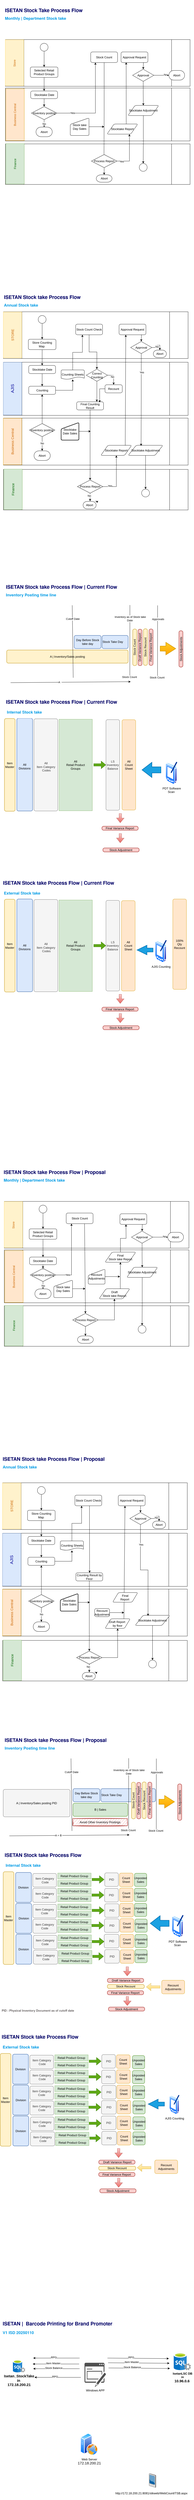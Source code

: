 <mxfile version="26.0.6">
  <diagram name="Page-1" id="vDul_YqK_dcnpiFwpa7n">
    <mxGraphModel dx="2474" dy="2046" grid="0" gridSize="10" guides="1" tooltips="1" connect="1" arrows="1" fold="1" page="1" pageScale="1" pageWidth="827" pageHeight="1169" math="0" shadow="0">
      <root>
        <mxCell id="0" />
        <mxCell id="1" parent="0" />
        <mxCell id="_SJh_2kdL77l0nsIWq_a-96" value="" style="shape=process;whiteSpace=wrap;html=1;backgroundOutline=1;rounded=0;" parent="1" vertex="1">
          <mxGeometry x="-792" y="315" width="749" height="215" as="geometry" />
        </mxCell>
        <mxCell id="k8KEBQ3MooANIXH4T0-9-83" value="&lt;h2 style=&quot;box-sizing: border-box; margin-top: 1.75rem; margin-bottom: 0.5rem; line-height: 1.2; font-size: 20px; padding-bottom: 1rem; font-family: &amp;quot;Source Sans Pro&amp;quot;, HelveticaNeue-Light, &amp;quot;Helvetica Neue Light&amp;quot;, &amp;quot;Helvetica Neue&amp;quot;, Helvetica, Arial, &amp;quot;Lucida Grande&amp;quot;, sans-serif; background-color: rgb(255, 255, 255);&quot;&gt;ISETAN Stock Take Process Flow&lt;/h2&gt;" style="text;html=1;align=left;verticalAlign=middle;whiteSpace=wrap;rounded=0;fontSize=20;fontStyle=1;fontColor=#000066;" parent="1" vertex="1">
          <mxGeometry x="-788" y="-1130" width="478" height="36" as="geometry" />
        </mxCell>
        <mxCell id="_SJh_2kdL77l0nsIWq_a-2" value="" style="shape=process;whiteSpace=wrap;html=1;backgroundOutline=1;rounded=0;" parent="1" vertex="1">
          <mxGeometry x="-784" y="-990" width="749" height="189" as="geometry" />
        </mxCell>
        <mxCell id="_SJh_2kdL77l0nsIWq_a-3" value="" style="shape=process;whiteSpace=wrap;html=1;backgroundOutline=1;rounded=0;" parent="1" vertex="1">
          <mxGeometry x="-784" y="-794" width="749" height="214" as="geometry" />
        </mxCell>
        <mxCell id="_SJh_2kdL77l0nsIWq_a-4" value="" style="shape=process;whiteSpace=wrap;html=1;backgroundOutline=1;rounded=0;" parent="1" vertex="1">
          <mxGeometry x="-784" y="-568" width="749" height="164" as="geometry" />
        </mxCell>
        <mxCell id="_SJh_2kdL77l0nsIWq_a-5" value="Store&amp;nbsp;" style="rounded=0;whiteSpace=wrap;html=1;rotation=-90;strokeColor=#FFD966;fillColor=#fff2cc;fontColor=#CC6600;labelBorderColor=none;" parent="1" vertex="1">
          <mxGeometry x="-840" y="-934" width="186" height="75.13" as="geometry" />
        </mxCell>
        <mxCell id="_SJh_2kdL77l0nsIWq_a-7" value="&lt;h2 style=&quot;box-sizing: border-box; margin-top: 1.75rem; margin-bottom: 0.5rem; line-height: 1.2; font-size: 16px; color: rgb(3, 155, 229); padding-bottom: 1rem; font-family: &amp;quot;Source Sans Pro&amp;quot;, HelveticaNeue-Light, &amp;quot;Helvetica Neue Light&amp;quot;, &amp;quot;Helvetica Neue&amp;quot;, Helvetica, Arial, &amp;quot;Lucida Grande&amp;quot;, sans-serif; background-color: rgb(255, 255, 255);&quot;&gt;Monthly | Department Stock take&lt;/h2&gt;" style="text;html=1;align=left;verticalAlign=middle;whiteSpace=wrap;rounded=0;fontSize=16;fontStyle=1" parent="1" vertex="1">
          <mxGeometry x="-788" y="-1094" width="478" height="30" as="geometry" />
        </mxCell>
        <mxCell id="_SJh_2kdL77l0nsIWq_a-8" value="Finance" style="rounded=0;whiteSpace=wrap;html=1;rotation=-90;strokeColor=#82b366;fillColor=#d5e8d4;labelBorderColor=none;fontColor=#006600;" parent="1" vertex="1">
          <mxGeometry x="-826.75" y="-525" width="163.5" height="75.13" as="geometry" />
        </mxCell>
        <mxCell id="_SJh_2kdL77l0nsIWq_a-9" value="Business Central" style="rounded=0;whiteSpace=wrap;html=1;rotation=-90;strokeColor=#d79b00;fillColor=#ffe6cc;labelBorderColor=none;fontColor=#CC6600;" parent="1" vertex="1">
          <mxGeometry x="-850" y="-723.57" width="210" height="75.13" as="geometry" />
        </mxCell>
        <mxCell id="_SJh_2kdL77l0nsIWq_a-12" value="" style="edgeStyle=orthogonalEdgeStyle;rounded=0;orthogonalLoop=1;jettySize=auto;html=1;" parent="1" source="_SJh_2kdL77l0nsIWq_a-10" target="_SJh_2kdL77l0nsIWq_a-11" edge="1">
          <mxGeometry relative="1" as="geometry" />
        </mxCell>
        <mxCell id="_SJh_2kdL77l0nsIWq_a-10" value="" style="ellipse;whiteSpace=wrap;html=1;aspect=fixed;" parent="1" vertex="1">
          <mxGeometry x="-643" y="-975" width="32" height="32" as="geometry" />
        </mxCell>
        <mxCell id="_SJh_2kdL77l0nsIWq_a-21" value="" style="edgeStyle=orthogonalEdgeStyle;rounded=0;orthogonalLoop=1;jettySize=auto;html=1;" parent="1" source="_SJh_2kdL77l0nsIWq_a-11" target="_SJh_2kdL77l0nsIWq_a-19" edge="1">
          <mxGeometry relative="1" as="geometry" />
        </mxCell>
        <mxCell id="_SJh_2kdL77l0nsIWq_a-11" value="Selected Retail Product Groups" style="rounded=1;whiteSpace=wrap;html=1;" parent="1" vertex="1">
          <mxGeometry x="-683" y="-879" width="112" height="42" as="geometry" />
        </mxCell>
        <mxCell id="_SJh_2kdL77l0nsIWq_a-15" value="" style="edgeStyle=orthogonalEdgeStyle;rounded=0;orthogonalLoop=1;jettySize=auto;html=1;" parent="1" source="_SJh_2kdL77l0nsIWq_a-13" target="_SJh_2kdL77l0nsIWq_a-14" edge="1">
          <mxGeometry relative="1" as="geometry" />
        </mxCell>
        <mxCell id="_SJh_2kdL77l0nsIWq_a-16" value="No" style="edgeLabel;html=1;align=center;verticalAlign=middle;resizable=0;points=[];" parent="_SJh_2kdL77l0nsIWq_a-15" vertex="1" connectable="0">
          <mxGeometry x="-0.058" relative="1" as="geometry">
            <mxPoint as="offset" />
          </mxGeometry>
        </mxCell>
        <mxCell id="_SJh_2kdL77l0nsIWq_a-23" style="edgeStyle=orthogonalEdgeStyle;rounded=0;orthogonalLoop=1;jettySize=auto;html=1;" parent="1" source="_SJh_2kdL77l0nsIWq_a-13" target="_SJh_2kdL77l0nsIWq_a-18" edge="1">
          <mxGeometry relative="1" as="geometry">
            <Array as="points">
              <mxPoint x="-419" y="-692" />
            </Array>
          </mxGeometry>
        </mxCell>
        <mxCell id="_SJh_2kdL77l0nsIWq_a-24" value="Yes" style="edgeLabel;html=1;align=center;verticalAlign=middle;resizable=0;points=[];" parent="_SJh_2kdL77l0nsIWq_a-23" vertex="1" connectable="0">
          <mxGeometry x="-0.647" y="1" relative="1" as="geometry">
            <mxPoint as="offset" />
          </mxGeometry>
        </mxCell>
        <mxCell id="_SJh_2kdL77l0nsIWq_a-13" value="Inventory posting" style="rhombus;whiteSpace=wrap;html=1;" parent="1" vertex="1">
          <mxGeometry x="-678.5" y="-719" width="103" height="53" as="geometry" />
        </mxCell>
        <mxCell id="_SJh_2kdL77l0nsIWq_a-14" value="Abort" style="strokeWidth=1;html=1;shape=mxgraph.flowchart.terminator;whiteSpace=wrap;" parent="1" vertex="1">
          <mxGeometry x="-660" y="-636" width="66" height="39" as="geometry" />
        </mxCell>
        <mxCell id="_SJh_2kdL77l0nsIWq_a-18" value="Stock Count" style="rounded=1;whiteSpace=wrap;html=1;absoluteArcSize=1;arcSize=14;strokeWidth=1;" parent="1" vertex="1">
          <mxGeometry x="-438" y="-940" width="109" height="43" as="geometry" />
        </mxCell>
        <mxCell id="_SJh_2kdL77l0nsIWq_a-22" style="edgeStyle=orthogonalEdgeStyle;rounded=0;orthogonalLoop=1;jettySize=auto;html=1;entryX=0.5;entryY=0;entryDx=0;entryDy=0;" parent="1" source="_SJh_2kdL77l0nsIWq_a-19" target="_SJh_2kdL77l0nsIWq_a-13" edge="1">
          <mxGeometry relative="1" as="geometry" />
        </mxCell>
        <mxCell id="_SJh_2kdL77l0nsIWq_a-19" value="Stocktake Date" style="rounded=1;whiteSpace=wrap;html=1;absoluteArcSize=1;arcSize=14;strokeWidth=1;" parent="1" vertex="1">
          <mxGeometry x="-681.5" y="-782" width="109" height="31" as="geometry" />
        </mxCell>
        <mxCell id="_SJh_2kdL77l0nsIWq_a-32" style="edgeStyle=orthogonalEdgeStyle;rounded=0;orthogonalLoop=1;jettySize=auto;html=1;" parent="1" source="_SJh_2kdL77l0nsIWq_a-26" edge="1">
          <mxGeometry relative="1" as="geometry">
            <mxPoint x="-383.108" y="-637.5" as="targetPoint" />
          </mxGeometry>
        </mxCell>
        <mxCell id="_SJh_2kdL77l0nsIWq_a-26" value="Stock take Day Sales" style="html=1;strokeWidth=1;shape=manualInput;whiteSpace=wrap;rounded=1;size=26;arcSize=11;" parent="1" vertex="1">
          <mxGeometry x="-521" y="-673" width="76" height="71" as="geometry" />
        </mxCell>
        <mxCell id="_SJh_2kdL77l0nsIWq_a-28" style="edgeStyle=orthogonalEdgeStyle;rounded=0;orthogonalLoop=1;jettySize=auto;html=1;entryX=0.347;entryY=0.093;entryDx=0;entryDy=0;entryPerimeter=0;" parent="1" source="_SJh_2kdL77l0nsIWq_a-18" edge="1">
          <mxGeometry relative="1" as="geometry">
            <mxPoint x="-384.177" y="-510.001" as="targetPoint" />
          </mxGeometry>
        </mxCell>
        <mxCell id="_SJh_2kdL77l0nsIWq_a-33" value="Stocktake Report" style="shape=parallelogram;html=1;strokeWidth=1;perimeter=parallelogramPerimeter;whiteSpace=wrap;rounded=1;arcSize=12;size=0.23;" parent="1" vertex="1">
          <mxGeometry x="-372" y="-648.44" width="125" height="41" as="geometry" />
        </mxCell>
        <mxCell id="_SJh_2kdL77l0nsIWq_a-39" value="" style="edgeStyle=orthogonalEdgeStyle;rounded=0;orthogonalLoop=1;jettySize=auto;html=1;" parent="1" source="_SJh_2kdL77l0nsIWq_a-36" target="_SJh_2kdL77l0nsIWq_a-33" edge="1">
          <mxGeometry relative="1" as="geometry">
            <Array as="points">
              <mxPoint x="-281" y="-498" />
            </Array>
          </mxGeometry>
        </mxCell>
        <mxCell id="_SJh_2kdL77l0nsIWq_a-40" value="Yes" style="edgeLabel;html=1;align=center;verticalAlign=middle;resizable=0;points=[];" parent="_SJh_2kdL77l0nsIWq_a-39" vertex="1" connectable="0">
          <mxGeometry x="-0.77" y="-1" relative="1" as="geometry">
            <mxPoint as="offset" />
          </mxGeometry>
        </mxCell>
        <mxCell id="_SJh_2kdL77l0nsIWq_a-42" value="" style="edgeStyle=orthogonalEdgeStyle;rounded=0;orthogonalLoop=1;jettySize=auto;html=1;" parent="1" source="_SJh_2kdL77l0nsIWq_a-36" edge="1">
          <mxGeometry relative="1" as="geometry">
            <mxPoint x="-383.5" y="-443" as="targetPoint" />
          </mxGeometry>
        </mxCell>
        <mxCell id="_SJh_2kdL77l0nsIWq_a-36" value="Process Report" style="rhombus;whiteSpace=wrap;html=1;" parent="1" vertex="1">
          <mxGeometry x="-435" y="-525" width="103" height="53" as="geometry" />
        </mxCell>
        <mxCell id="_SJh_2kdL77l0nsIWq_a-43" value="Approval Request" style="rounded=1;whiteSpace=wrap;html=1;absoluteArcSize=1;arcSize=14;strokeWidth=1;" parent="1" vertex="1">
          <mxGeometry x="-315" y="-940" width="109" height="43" as="geometry" />
        </mxCell>
        <mxCell id="_SJh_2kdL77l0nsIWq_a-44" style="edgeStyle=orthogonalEdgeStyle;rounded=0;orthogonalLoop=1;jettySize=auto;html=1;entryX=0.191;entryY=0.982;entryDx=0;entryDy=0;entryPerimeter=0;" parent="1" source="_SJh_2kdL77l0nsIWq_a-33" target="_SJh_2kdL77l0nsIWq_a-43" edge="1">
          <mxGeometry relative="1" as="geometry">
            <mxPoint x="-274" y="-891" as="targetPoint" />
            <Array as="points">
              <mxPoint x="-294" y="-726" />
              <mxPoint x="-294" y="-726" />
            </Array>
          </mxGeometry>
        </mxCell>
        <mxCell id="_SJh_2kdL77l0nsIWq_a-51" style="edgeStyle=orthogonalEdgeStyle;rounded=0;orthogonalLoop=1;jettySize=auto;html=1;entryX=0.5;entryY=0;entryDx=0;entryDy=0;" parent="1" source="_SJh_2kdL77l0nsIWq_a-45" target="_SJh_2kdL77l0nsIWq_a-50" edge="1">
          <mxGeometry relative="1" as="geometry" />
        </mxCell>
        <mxCell id="_SJh_2kdL77l0nsIWq_a-45" value="Approval" style="strokeWidth=1;html=1;shape=mxgraph.flowchart.decision;whiteSpace=wrap;" parent="1" vertex="1">
          <mxGeometry x="-268" y="-870" width="86" height="49" as="geometry" />
        </mxCell>
        <mxCell id="_SJh_2kdL77l0nsIWq_a-46" value="" style="endArrow=classic;html=1;rounded=0;entryX=0.5;entryY=0;entryDx=0;entryDy=0;entryPerimeter=0;exitX=0.833;exitY=0.982;exitDx=0;exitDy=0;exitPerimeter=0;" parent="1" source="_SJh_2kdL77l0nsIWq_a-43" target="_SJh_2kdL77l0nsIWq_a-45" edge="1">
          <mxGeometry width="50" height="50" relative="1" as="geometry">
            <mxPoint x="-239" y="-894" as="sourcePoint" />
            <mxPoint x="-189" y="-944" as="targetPoint" />
          </mxGeometry>
        </mxCell>
        <mxCell id="_SJh_2kdL77l0nsIWq_a-47" value="Abort" style="strokeWidth=1;html=1;shape=mxgraph.flowchart.terminator;whiteSpace=wrap;" parent="1" vertex="1">
          <mxGeometry x="-121" y="-865" width="64" height="39" as="geometry" />
        </mxCell>
        <mxCell id="_SJh_2kdL77l0nsIWq_a-48" style="edgeStyle=orthogonalEdgeStyle;rounded=0;orthogonalLoop=1;jettySize=auto;html=1;entryX=0;entryY=0.5;entryDx=0;entryDy=0;entryPerimeter=0;" parent="1" source="_SJh_2kdL77l0nsIWq_a-45" target="_SJh_2kdL77l0nsIWq_a-47" edge="1">
          <mxGeometry relative="1" as="geometry" />
        </mxCell>
        <mxCell id="_SJh_2kdL77l0nsIWq_a-49" value="No" style="edgeLabel;html=1;align=center;verticalAlign=middle;resizable=0;points=[];" parent="_SJh_2kdL77l0nsIWq_a-48" vertex="1" connectable="0">
          <mxGeometry x="0.548" y="3" relative="1" as="geometry">
            <mxPoint as="offset" />
          </mxGeometry>
        </mxCell>
        <mxCell id="_SJh_2kdL77l0nsIWq_a-54" style="edgeStyle=orthogonalEdgeStyle;rounded=0;orthogonalLoop=1;jettySize=auto;html=1;entryX=0.5;entryY=0;entryDx=0;entryDy=0;" parent="1" source="_SJh_2kdL77l0nsIWq_a-50" target="_SJh_2kdL77l0nsIWq_a-53" edge="1">
          <mxGeometry relative="1" as="geometry" />
        </mxCell>
        <mxCell id="_SJh_2kdL77l0nsIWq_a-50" value="Stocktake Adjustment" style="shape=parallelogram;html=1;strokeWidth=1;perimeter=parallelogramPerimeter;whiteSpace=wrap;rounded=1;arcSize=12;size=0.23;" parent="1" vertex="1">
          <mxGeometry x="-287" y="-723.57" width="125" height="41" as="geometry" />
        </mxCell>
        <mxCell id="_SJh_2kdL77l0nsIWq_a-53" value="" style="ellipse;whiteSpace=wrap;html=1;aspect=fixed;" parent="1" vertex="1">
          <mxGeometry x="-241" y="-489" width="32" height="32" as="geometry" />
        </mxCell>
        <mxCell id="_SJh_2kdL77l0nsIWq_a-55" value="&lt;h2 style=&quot;box-sizing: border-box; margin-top: 1.75rem; margin-bottom: 0.5rem; line-height: 1.2; font-size: 20px; padding-bottom: 1rem; font-family: &amp;quot;Source Sans Pro&amp;quot;, HelveticaNeue-Light, &amp;quot;Helvetica Neue Light&amp;quot;, &amp;quot;Helvetica Neue&amp;quot;, Helvetica, Arial, &amp;quot;Lucida Grande&amp;quot;, sans-serif; background-color: rgb(255, 255, 255);&quot;&gt;ISETAN Stock take Process Flow&lt;/h2&gt;" style="text;html=1;align=left;verticalAlign=middle;whiteSpace=wrap;rounded=0;fontSize=20;fontStyle=1;fontColor=#000066;" parent="1" vertex="1">
          <mxGeometry x="-792.005" y="30" width="478" height="36" as="geometry" />
        </mxCell>
        <mxCell id="_SJh_2kdL77l0nsIWq_a-56" value="" style="shape=process;whiteSpace=wrap;html=1;backgroundOutline=1;rounded=0;" parent="1" vertex="1">
          <mxGeometry x="-792.005" y="111" width="749" height="189" as="geometry" />
        </mxCell>
        <mxCell id="_SJh_2kdL77l0nsIWq_a-57" value="" style="shape=process;whiteSpace=wrap;html=1;backgroundOutline=1;rounded=0;" parent="1" vertex="1">
          <mxGeometry x="-792" y="541" width="749" height="190" as="geometry" />
        </mxCell>
        <mxCell id="_SJh_2kdL77l0nsIWq_a-58" value="" style="shape=process;whiteSpace=wrap;html=1;backgroundOutline=1;rounded=0;" parent="1" vertex="1">
          <mxGeometry x="-792.005" y="748.5" width="749" height="164" as="geometry" />
        </mxCell>
        <mxCell id="_SJh_2kdL77l0nsIWq_a-59" value="&lt;font style=&quot;font-size: 14px;&quot;&gt;STORE&lt;/font&gt;" style="rounded=0;whiteSpace=wrap;html=1;rotation=-90;strokeColor=#FFD966;fillColor=#fff2cc;fontColor=#CC6600;labelBorderColor=none;" parent="1" vertex="1">
          <mxGeometry x="-848.005" y="167" width="186" height="75.13" as="geometry" />
        </mxCell>
        <mxCell id="_SJh_2kdL77l0nsIWq_a-60" value="&lt;h2 style=&quot;box-sizing: border-box; margin-top: 1.75rem; margin-bottom: 0.5rem; line-height: 1.2; font-size: 16px; color: rgb(3, 155, 229); padding-bottom: 1rem; font-family: &amp;quot;Source Sans Pro&amp;quot;, HelveticaNeue-Light, &amp;quot;Helvetica Neue Light&amp;quot;, &amp;quot;Helvetica Neue&amp;quot;, Helvetica, Arial, &amp;quot;Lucida Grande&amp;quot;, sans-serif; background-color: rgb(255, 255, 255);&quot;&gt;Annual Stock take&lt;/h2&gt;" style="text;html=1;align=left;verticalAlign=middle;whiteSpace=wrap;rounded=0;fontSize=16;fontStyle=1" parent="1" vertex="1">
          <mxGeometry x="-792.005" y="66" width="478" height="30" as="geometry" />
        </mxCell>
        <mxCell id="_SJh_2kdL77l0nsIWq_a-61" value="&lt;font style=&quot;font-size: 14px;&quot;&gt;Finance&lt;/font&gt;" style="rounded=0;whiteSpace=wrap;html=1;rotation=-90;strokeColor=#82b366;fillColor=#d5e8d4;labelBorderColor=none;fontColor=#006600;" parent="1" vertex="1">
          <mxGeometry x="-834.755" y="791.5" width="163.5" height="75.13" as="geometry" />
        </mxCell>
        <mxCell id="_SJh_2kdL77l0nsIWq_a-62" value="&lt;font style=&quot;font-size: 14px;&quot;&gt;Business Central&lt;/font&gt;" style="rounded=0;whiteSpace=wrap;html=1;rotation=-90;strokeColor=#d79b00;fillColor=#ffe6cc;labelBorderColor=none;fontColor=#CC6600;" parent="1" vertex="1">
          <mxGeometry x="-849.26" y="598.19" width="188.51" height="75.13" as="geometry" />
        </mxCell>
        <mxCell id="_SJh_2kdL77l0nsIWq_a-63" value="" style="edgeStyle=orthogonalEdgeStyle;rounded=0;orthogonalLoop=1;jettySize=auto;html=1;" parent="1" source="_SJh_2kdL77l0nsIWq_a-64" target="_SJh_2kdL77l0nsIWq_a-66" edge="1">
          <mxGeometry relative="1" as="geometry" />
        </mxCell>
        <mxCell id="_SJh_2kdL77l0nsIWq_a-64" value="" style="ellipse;whiteSpace=wrap;html=1;aspect=fixed;" parent="1" vertex="1">
          <mxGeometry x="-651.005" y="126" width="32" height="32" as="geometry" />
        </mxCell>
        <mxCell id="_SJh_2kdL77l0nsIWq_a-108" value="" style="edgeStyle=orthogonalEdgeStyle;rounded=0;orthogonalLoop=1;jettySize=auto;html=1;" parent="1" source="_SJh_2kdL77l0nsIWq_a-66" target="_SJh_2kdL77l0nsIWq_a-75" edge="1">
          <mxGeometry relative="1" as="geometry" />
        </mxCell>
        <mxCell id="_SJh_2kdL77l0nsIWq_a-66" value="Store Counting&lt;br&gt;Map&amp;nbsp;" style="rounded=1;whiteSpace=wrap;html=1;" parent="1" vertex="1">
          <mxGeometry x="-691.005" y="222" width="112" height="42" as="geometry" />
        </mxCell>
        <mxCell id="_SJh_2kdL77l0nsIWq_a-67" value="" style="edgeStyle=orthogonalEdgeStyle;rounded=0;orthogonalLoop=1;jettySize=auto;html=1;exitX=0.5;exitY=1;exitDx=0;exitDy=0;" parent="1" source="_SJh_2kdL77l0nsIWq_a-71" target="_SJh_2kdL77l0nsIWq_a-72" edge="1">
          <mxGeometry relative="1" as="geometry">
            <mxPoint x="-635" y="650.497" as="sourcePoint" />
          </mxGeometry>
        </mxCell>
        <mxCell id="_SJh_2kdL77l0nsIWq_a-68" value="No" style="edgeLabel;html=1;align=center;verticalAlign=middle;resizable=0;points=[];" parent="_SJh_2kdL77l0nsIWq_a-67" vertex="1" connectable="0">
          <mxGeometry x="-0.058" relative="1" as="geometry">
            <mxPoint as="offset" />
          </mxGeometry>
        </mxCell>
        <mxCell id="_SJh_2kdL77l0nsIWq_a-136" style="edgeStyle=orthogonalEdgeStyle;rounded=0;orthogonalLoop=1;jettySize=auto;html=1;entryX=0.5;entryY=1;entryDx=0;entryDy=0;" parent="1" source="_SJh_2kdL77l0nsIWq_a-71" target="_SJh_2kdL77l0nsIWq_a-99" edge="1">
          <mxGeometry relative="1" as="geometry" />
        </mxCell>
        <mxCell id="_SJh_2kdL77l0nsIWq_a-71" value="Inventory posting" style="rhombus;whiteSpace=wrap;html=1;" parent="1" vertex="1">
          <mxGeometry x="-686.505" y="563" width="103" height="53" as="geometry" />
        </mxCell>
        <mxCell id="_SJh_2kdL77l0nsIWq_a-72" value="Abort" style="strokeWidth=1;html=1;shape=mxgraph.flowchart.terminator;whiteSpace=wrap;" parent="1" vertex="1">
          <mxGeometry x="-668.005" y="673.32" width="66" height="39" as="geometry" />
        </mxCell>
        <mxCell id="_SJh_2kdL77l0nsIWq_a-73" value="Stock Count Check" style="rounded=1;whiteSpace=wrap;html=1;absoluteArcSize=1;arcSize=14;strokeWidth=1;" parent="1" vertex="1">
          <mxGeometry x="-499.005" y="161" width="109" height="43" as="geometry" />
        </mxCell>
        <mxCell id="_SJh_2kdL77l0nsIWq_a-106" style="edgeStyle=orthogonalEdgeStyle;rounded=0;orthogonalLoop=1;jettySize=auto;html=1;entryX=0.5;entryY=0;entryDx=0;entryDy=0;" parent="1" source="_SJh_2kdL77l0nsIWq_a-75" target="_SJh_2kdL77l0nsIWq_a-99" edge="1">
          <mxGeometry relative="1" as="geometry" />
        </mxCell>
        <mxCell id="_SJh_2kdL77l0nsIWq_a-75" value="Stocktake Date" style="rounded=1;whiteSpace=wrap;html=1;absoluteArcSize=1;arcSize=14;strokeWidth=1;" parent="1" vertex="1">
          <mxGeometry x="-689.5" y="328" width="109" height="33" as="geometry" />
        </mxCell>
        <mxCell id="_SJh_2kdL77l0nsIWq_a-135" style="edgeStyle=orthogonalEdgeStyle;rounded=0;orthogonalLoop=1;jettySize=auto;html=1;" parent="1" source="_SJh_2kdL77l0nsIWq_a-77" edge="1">
          <mxGeometry relative="1" as="geometry">
            <mxPoint x="-438.219" y="594.5" as="targetPoint" />
          </mxGeometry>
        </mxCell>
        <mxCell id="_SJh_2kdL77l0nsIWq_a-77" value="Stocktake Date Sales" style="html=1;strokeWidth=2;shape=manualInput;whiteSpace=wrap;rounded=1;size=26;arcSize=11;" parent="1" vertex="1">
          <mxGeometry x="-558" y="559" width="72" height="71" as="geometry" />
        </mxCell>
        <mxCell id="_SJh_2kdL77l0nsIWq_a-79" value="Stocktake Report" style="shape=parallelogram;html=1;strokeWidth=1;perimeter=parallelogramPerimeter;whiteSpace=wrap;rounded=1;arcSize=12;size=0.23;" parent="1" vertex="1">
          <mxGeometry x="-397.005" y="651.0" width="125" height="41" as="geometry" />
        </mxCell>
        <mxCell id="_SJh_2kdL77l0nsIWq_a-129" value="" style="edgeStyle=orthogonalEdgeStyle;rounded=0;orthogonalLoop=1;jettySize=auto;html=1;" parent="1" source="_SJh_2kdL77l0nsIWq_a-83" edge="1">
          <mxGeometry relative="1" as="geometry">
            <mxPoint x="-440.5" y="877" as="targetPoint" />
          </mxGeometry>
        </mxCell>
        <mxCell id="_SJh_2kdL77l0nsIWq_a-132" value="No" style="edgeLabel;html=1;align=center;verticalAlign=middle;resizable=0;points=[];" parent="_SJh_2kdL77l0nsIWq_a-129" vertex="1" connectable="0">
          <mxGeometry x="-0.351" y="-4" relative="1" as="geometry">
            <mxPoint as="offset" />
          </mxGeometry>
        </mxCell>
        <mxCell id="_SJh_2kdL77l0nsIWq_a-130" style="edgeStyle=orthogonalEdgeStyle;rounded=0;orthogonalLoop=1;jettySize=auto;html=1;" parent="1" source="_SJh_2kdL77l0nsIWq_a-83" target="_SJh_2kdL77l0nsIWq_a-79" edge="1">
          <mxGeometry relative="1" as="geometry">
            <Array as="points">
              <mxPoint x="-334" y="818" />
            </Array>
          </mxGeometry>
        </mxCell>
        <mxCell id="_SJh_2kdL77l0nsIWq_a-131" value="Yes" style="edgeLabel;html=1;align=center;verticalAlign=middle;resizable=0;points=[];" parent="_SJh_2kdL77l0nsIWq_a-130" vertex="1" connectable="0">
          <mxGeometry x="-0.681" y="3" relative="1" as="geometry">
            <mxPoint as="offset" />
          </mxGeometry>
        </mxCell>
        <mxCell id="_SJh_2kdL77l0nsIWq_a-83" value="Process Report" style="rhombus;whiteSpace=wrap;html=1;" parent="1" vertex="1">
          <mxGeometry x="-491.995" y="791.5" width="103" height="53" as="geometry" />
        </mxCell>
        <mxCell id="_SJh_2kdL77l0nsIWq_a-85" value="Approval Request" style="rounded=1;whiteSpace=wrap;html=1;absoluteArcSize=1;arcSize=14;strokeWidth=1;" parent="1" vertex="1">
          <mxGeometry x="-323.005" y="161" width="109" height="43" as="geometry" />
        </mxCell>
        <mxCell id="_SJh_2kdL77l0nsIWq_a-88" value="Approval" style="strokeWidth=1;html=1;shape=mxgraph.flowchart.decision;whiteSpace=wrap;" parent="1" vertex="1">
          <mxGeometry x="-276.005" y="231" width="86" height="49" as="geometry" />
        </mxCell>
        <mxCell id="_SJh_2kdL77l0nsIWq_a-89" value="" style="endArrow=classic;html=1;rounded=0;entryX=0.5;entryY=0;entryDx=0;entryDy=0;entryPerimeter=0;exitX=0.833;exitY=0.982;exitDx=0;exitDy=0;exitPerimeter=0;" parent="1" source="_SJh_2kdL77l0nsIWq_a-85" target="_SJh_2kdL77l0nsIWq_a-88" edge="1">
          <mxGeometry width="50" height="50" relative="1" as="geometry">
            <mxPoint x="-247.005" y="207" as="sourcePoint" />
            <mxPoint x="-197.005" y="157" as="targetPoint" />
          </mxGeometry>
        </mxCell>
        <mxCell id="_SJh_2kdL77l0nsIWq_a-90" value="Abort" style="strokeWidth=1;html=1;shape=mxgraph.flowchart.terminator;whiteSpace=wrap;" parent="1" vertex="1">
          <mxGeometry x="-184" y="266" width="53" height="30" as="geometry" />
        </mxCell>
        <mxCell id="_SJh_2kdL77l0nsIWq_a-93" style="edgeStyle=orthogonalEdgeStyle;rounded=0;orthogonalLoop=1;jettySize=auto;html=1;entryX=0.5;entryY=0;entryDx=0;entryDy=0;" parent="1" source="_SJh_2kdL77l0nsIWq_a-94" target="_SJh_2kdL77l0nsIWq_a-95" edge="1">
          <mxGeometry relative="1" as="geometry">
            <mxPoint x="-232.5" y="633.93" as="sourcePoint" />
          </mxGeometry>
        </mxCell>
        <mxCell id="_SJh_2kdL77l0nsIWq_a-94" value="Stocktake Adjustment" style="shape=parallelogram;html=1;strokeWidth=1;perimeter=parallelogramPerimeter;whiteSpace=wrap;rounded=1;arcSize=12;size=0.23;" parent="1" vertex="1">
          <mxGeometry x="-286" y="651" width="140.99" height="41" as="geometry" />
        </mxCell>
        <mxCell id="_SJh_2kdL77l0nsIWq_a-95" value="" style="ellipse;whiteSpace=wrap;html=1;aspect=fixed;" parent="1" vertex="1">
          <mxGeometry x="-231.505" y="828" width="32" height="32" as="geometry" />
        </mxCell>
        <mxCell id="_SJh_2kdL77l0nsIWq_a-97" value="&lt;font style=&quot;font-size: 17px;&quot;&gt;AJIS&lt;/font&gt;" style="rounded=0;whiteSpace=wrap;html=1;rotation=-90;strokeColor=#6c8ebf;fillColor=#dae8fc;labelBorderColor=none;fontColor=#000099;" parent="1" vertex="1">
          <mxGeometry x="-861.44" y="384.11" width="212.87" height="75.13" as="geometry" />
        </mxCell>
        <mxCell id="_SJh_2kdL77l0nsIWq_a-107" value="" style="edgeStyle=orthogonalEdgeStyle;rounded=0;orthogonalLoop=1;jettySize=auto;html=1;" parent="1" source="_SJh_2kdL77l0nsIWq_a-99" target="_SJh_2kdL77l0nsIWq_a-100" edge="1">
          <mxGeometry relative="1" as="geometry" />
        </mxCell>
        <mxCell id="_SJh_2kdL77l0nsIWq_a-99" value="Counting" style="rounded=1;whiteSpace=wrap;html=1;absoluteArcSize=1;arcSize=14;strokeWidth=1;" parent="1" vertex="1">
          <mxGeometry x="-689.5" y="412" width="109" height="33" as="geometry" />
        </mxCell>
        <mxCell id="_SJh_2kdL77l0nsIWq_a-109" style="edgeStyle=orthogonalEdgeStyle;rounded=0;orthogonalLoop=1;jettySize=auto;html=1;entryX=0.25;entryY=1;entryDx=0;entryDy=0;" parent="1" source="_SJh_2kdL77l0nsIWq_a-100" target="_SJh_2kdL77l0nsIWq_a-73" edge="1">
          <mxGeometry relative="1" as="geometry" />
        </mxCell>
        <mxCell id="_SJh_2kdL77l0nsIWq_a-100" value="Counting Sheets" style="strokeWidth=1;html=1;shape=mxgraph.flowchart.document2;whiteSpace=wrap;size=0.25;" parent="1" vertex="1">
          <mxGeometry x="-558" y="346.11" width="94" height="38" as="geometry" />
        </mxCell>
        <mxCell id="_SJh_2kdL77l0nsIWq_a-102" style="edgeStyle=orthogonalEdgeStyle;rounded=0;orthogonalLoop=1;jettySize=auto;html=1;entryX=0.5;entryY=0;entryDx=0;entryDy=0;" parent="1" source="_SJh_2kdL77l0nsIWq_a-101" target="_SJh_2kdL77l0nsIWq_a-83" edge="1">
          <mxGeometry relative="1" as="geometry" />
        </mxCell>
        <mxCell id="_SJh_2kdL77l0nsIWq_a-101" value="Final Counting Result" style="rounded=1;whiteSpace=wrap;html=1;absoluteArcSize=1;arcSize=14;strokeWidth=1;" parent="1" vertex="1">
          <mxGeometry x="-495" y="475" width="109" height="33" as="geometry" />
        </mxCell>
        <mxCell id="_SJh_2kdL77l0nsIWq_a-114" style="edgeStyle=orthogonalEdgeStyle;rounded=0;orthogonalLoop=1;jettySize=auto;html=1;entryX=0.75;entryY=0;entryDx=0;entryDy=0;" parent="1" source="_SJh_2kdL77l0nsIWq_a-110" target="_SJh_2kdL77l0nsIWq_a-101" edge="1">
          <mxGeometry relative="1" as="geometry" />
        </mxCell>
        <mxCell id="_SJh_2kdL77l0nsIWq_a-110" value="Correct Counting" style="strokeWidth=1;html=1;shape=mxgraph.flowchart.decision;whiteSpace=wrap;" parent="1" vertex="1">
          <mxGeometry x="-456.005" y="343" width="86" height="49" as="geometry" />
        </mxCell>
        <mxCell id="_SJh_2kdL77l0nsIWq_a-111" value="Recount" style="rounded=1;whiteSpace=wrap;html=1;absoluteArcSize=1;arcSize=14;strokeWidth=1;" parent="1" vertex="1">
          <mxGeometry x="-380.01" y="406" width="70.01" height="33" as="geometry" />
        </mxCell>
        <mxCell id="_SJh_2kdL77l0nsIWq_a-115" style="edgeStyle=orthogonalEdgeStyle;rounded=0;orthogonalLoop=1;jettySize=auto;html=1;entryX=0.5;entryY=0;entryDx=0;entryDy=0;entryPerimeter=0;" parent="1" source="_SJh_2kdL77l0nsIWq_a-73" target="_SJh_2kdL77l0nsIWq_a-110" edge="1">
          <mxGeometry relative="1" as="geometry" />
        </mxCell>
        <mxCell id="_SJh_2kdL77l0nsIWq_a-120" style="edgeStyle=orthogonalEdgeStyle;rounded=0;orthogonalLoop=1;jettySize=auto;html=1;entryX=0.857;entryY=0.081;entryDx=0;entryDy=0;entryPerimeter=0;" parent="1" source="_SJh_2kdL77l0nsIWq_a-111" target="_SJh_2kdL77l0nsIWq_a-101" edge="1">
          <mxGeometry relative="1" as="geometry" />
        </mxCell>
        <mxCell id="_SJh_2kdL77l0nsIWq_a-123" value="" style="endArrow=classic;html=1;rounded=0;entryX=0.5;entryY=0;entryDx=0;entryDy=0;exitX=1;exitY=0.5;exitDx=0;exitDy=0;exitPerimeter=0;" parent="1" source="_SJh_2kdL77l0nsIWq_a-110" target="_SJh_2kdL77l0nsIWq_a-111" edge="1">
          <mxGeometry width="50" height="50" relative="1" as="geometry">
            <mxPoint x="-369" y="369" as="sourcePoint" />
            <mxPoint x="-319" y="319" as="targetPoint" />
            <Array as="points">
              <mxPoint x="-345" y="368" />
            </Array>
          </mxGeometry>
        </mxCell>
        <mxCell id="_SJh_2kdL77l0nsIWq_a-124" value="No" style="edgeLabel;html=1;align=center;verticalAlign=middle;resizable=0;points=[];" parent="_SJh_2kdL77l0nsIWq_a-123" vertex="1" connectable="0">
          <mxGeometry x="-0.032" y="-5" relative="1" as="geometry">
            <mxPoint as="offset" />
          </mxGeometry>
        </mxCell>
        <mxCell id="_SJh_2kdL77l0nsIWq_a-125" value="" style="endArrow=classic;html=1;rounded=0;entryX=0.25;entryY=1;entryDx=0;entryDy=0;" parent="1" target="_SJh_2kdL77l0nsIWq_a-85" edge="1">
          <mxGeometry width="50" height="50" relative="1" as="geometry">
            <mxPoint x="-298" y="652" as="sourcePoint" />
            <mxPoint x="-248" y="602" as="targetPoint" />
          </mxGeometry>
        </mxCell>
        <mxCell id="_SJh_2kdL77l0nsIWq_a-126" style="edgeStyle=orthogonalEdgeStyle;rounded=0;orthogonalLoop=1;jettySize=auto;html=1;entryX=0.371;entryY=0.055;entryDx=0;entryDy=0;entryPerimeter=0;" parent="1" source="_SJh_2kdL77l0nsIWq_a-88" target="_SJh_2kdL77l0nsIWq_a-94" edge="1">
          <mxGeometry relative="1" as="geometry" />
        </mxCell>
        <mxCell id="_SJh_2kdL77l0nsIWq_a-133" value="Yes" style="edgeLabel;html=1;align=center;verticalAlign=middle;resizable=0;points=[];" parent="_SJh_2kdL77l0nsIWq_a-126" vertex="1" connectable="0">
          <mxGeometry x="-0.597" y="2" relative="1" as="geometry">
            <mxPoint as="offset" />
          </mxGeometry>
        </mxCell>
        <mxCell id="_SJh_2kdL77l0nsIWq_a-128" style="edgeStyle=orthogonalEdgeStyle;rounded=0;orthogonalLoop=1;jettySize=auto;html=1;exitX=0.81;exitY=0;exitDx=0;exitDy=0;exitPerimeter=0;entryX=0.911;entryY=0.306;entryDx=0;entryDy=0;entryPerimeter=0;" parent="1" edge="1">
          <mxGeometry relative="1" as="geometry">
            <mxPoint x="-419.112" y="877" as="sourcePoint" />
            <mxPoint x="-412.142" y="884.344" as="targetPoint" />
          </mxGeometry>
        </mxCell>
        <mxCell id="_SJh_2kdL77l0nsIWq_a-138" style="edgeStyle=orthogonalEdgeStyle;rounded=0;orthogonalLoop=1;jettySize=auto;html=1;entryX=0.5;entryY=0;entryDx=0;entryDy=0;entryPerimeter=0;" parent="1" source="_SJh_2kdL77l0nsIWq_a-88" target="_SJh_2kdL77l0nsIWq_a-90" edge="1">
          <mxGeometry relative="1" as="geometry" />
        </mxCell>
        <mxCell id="_SJh_2kdL77l0nsIWq_a-139" value="No" style="edgeLabel;html=1;align=center;verticalAlign=middle;resizable=0;points=[];" parent="_SJh_2kdL77l0nsIWq_a-138" vertex="1" connectable="0">
          <mxGeometry x="-0.239" y="-1" relative="1" as="geometry">
            <mxPoint as="offset" />
          </mxGeometry>
        </mxCell>
        <mxCell id="_SJh_2kdL77l0nsIWq_a-141" value="Abort" style="strokeWidth=1;html=1;shape=mxgraph.flowchart.terminator;whiteSpace=wrap;" parent="1" vertex="1">
          <mxGeometry x="-469" y="878" width="53" height="30" as="geometry" />
        </mxCell>
        <mxCell id="_SJh_2kdL77l0nsIWq_a-142" value="Abort" style="strokeWidth=1;html=1;shape=mxgraph.flowchart.terminator;whiteSpace=wrap;" parent="1" vertex="1">
          <mxGeometry x="-415.5" y="-443" width="64" height="30" as="geometry" />
        </mxCell>
        <mxCell id="_SJh_2kdL77l0nsIWq_a-202" value="&lt;h2 style=&quot;box-sizing: border-box; margin-top: 1.75rem; margin-bottom: 0.5rem; line-height: 1.2; font-size: 20px; padding-bottom: 1rem; font-family: &amp;quot;Source Sans Pro&amp;quot;, HelveticaNeue-Light, &amp;quot;Helvetica Neue Light&amp;quot;, &amp;quot;Helvetica Neue&amp;quot;, Helvetica, Arial, &amp;quot;Lucida Grande&amp;quot;, sans-serif; background-color: rgb(255, 255, 255);&quot;&gt;ISETAN Stock take Process Flow | Current Flow&lt;/h2&gt;" style="text;html=1;align=left;verticalAlign=middle;whiteSpace=wrap;rounded=0;fontSize=20;fontStyle=1;fontColor=#000066;" parent="1" vertex="1">
          <mxGeometry x="-784.28" y="1202" width="478" height="36" as="geometry" />
        </mxCell>
        <mxCell id="_SJh_2kdL77l0nsIWq_a-203" value="&lt;h2 style=&quot;box-sizing: border-box; margin-top: 1.75rem; margin-bottom: 0.5rem; line-height: 1.2; font-size: 16px; color: rgb(3, 155, 229); padding-bottom: 1rem; font-family: &amp;quot;Source Sans Pro&amp;quot;, HelveticaNeue-Light, &amp;quot;Helvetica Neue Light&amp;quot;, &amp;quot;Helvetica Neue&amp;quot;, Helvetica, Arial, &amp;quot;Lucida Grande&amp;quot;, sans-serif; background-color: rgb(255, 255, 255);&quot;&gt;Inventory Posting time line&lt;/h2&gt;" style="text;html=1;align=left;verticalAlign=middle;whiteSpace=wrap;rounded=0;fontSize=16;fontStyle=1" parent="1" vertex="1">
          <mxGeometry x="-784.28" y="1238" width="478" height="30" as="geometry" />
        </mxCell>
        <mxCell id="_SJh_2kdL77l0nsIWq_a-204" value="A | Inventory/Sales posting" style="rounded=1;whiteSpace=wrap;html=1;absoluteArcSize=1;arcSize=14;strokeWidth=2;fillColor=#fff2cc;strokeColor=#d6b656;" parent="1" vertex="1">
          <mxGeometry x="-778.92" y="1479" width="492.92" height="53" as="geometry" />
        </mxCell>
        <mxCell id="_SJh_2kdL77l0nsIWq_a-208" value="Stock Take Day" style="rounded=1;whiteSpace=wrap;html=1;absoluteArcSize=1;arcSize=14;strokeWidth=2;fillColor=#dae8fc;strokeColor=#6c8ebf;align=left;" parent="1" vertex="1">
          <mxGeometry x="-391.78" y="1419.98" width="105.78" height="53" as="geometry" />
        </mxCell>
        <mxCell id="_SJh_2kdL77l0nsIWq_a-209" value="Day Before Stock take day" style="rounded=1;whiteSpace=wrap;html=1;absoluteArcSize=1;arcSize=14;strokeWidth=2;fillColor=#dae8fc;strokeColor=#6c8ebf;" parent="1" vertex="1">
          <mxGeometry x="-505" y="1419.98" width="109" height="53" as="geometry" />
        </mxCell>
        <mxCell id="_SJh_2kdL77l0nsIWq_a-210" value="" style="endArrow=none;html=1;rounded=0;" parent="1" edge="1">
          <mxGeometry width="50" height="50" relative="1" as="geometry">
            <mxPoint x="-509" y="1591" as="sourcePoint" />
            <mxPoint x="-513" y="1298" as="targetPoint" />
          </mxGeometry>
        </mxCell>
        <mxCell id="_SJh_2kdL77l0nsIWq_a-211" value="Cutoff Date" style="edgeLabel;html=1;align=center;verticalAlign=middle;resizable=0;points=[];" parent="_SJh_2kdL77l0nsIWq_a-210" vertex="1" connectable="0">
          <mxGeometry x="0.823" relative="1" as="geometry">
            <mxPoint x="1" y="29" as="offset" />
          </mxGeometry>
        </mxCell>
        <mxCell id="_SJh_2kdL77l0nsIWq_a-212" value="" style="endArrow=none;html=1;rounded=0;" parent="1" edge="1">
          <mxGeometry width="50" height="50" relative="1" as="geometry">
            <mxPoint x="-279.28" y="1592.98" as="sourcePoint" />
            <mxPoint x="-279" y="1297" as="targetPoint" />
          </mxGeometry>
        </mxCell>
        <mxCell id="_SJh_2kdL77l0nsIWq_a-213" value="Inventory as of Stock take&lt;br&gt;Date&amp;nbsp;" style="edgeLabel;html=1;align=center;verticalAlign=middle;resizable=0;points=[];" parent="_SJh_2kdL77l0nsIWq_a-212" vertex="1" connectable="0">
          <mxGeometry x="0.823" relative="1" as="geometry">
            <mxPoint x="1" y="29" as="offset" />
          </mxGeometry>
        </mxCell>
        <mxCell id="_SJh_2kdL77l0nsIWq_a-217" value="Stock Count" style="edgeLabel;html=1;align=center;verticalAlign=middle;resizable=0;points=[];" parent="_SJh_2kdL77l0nsIWq_a-212" vertex="1" connectable="0">
          <mxGeometry x="-0.769" y="-1" relative="1" as="geometry">
            <mxPoint x="-3" y="29" as="offset" />
          </mxGeometry>
        </mxCell>
        <mxCell id="_SJh_2kdL77l0nsIWq_a-215" value="" style="endArrow=classic;html=1;rounded=0;" parent="1" edge="1">
          <mxGeometry width="50" height="50" relative="1" as="geometry">
            <mxPoint x="-763.01" y="1611" as="sourcePoint" />
            <mxPoint x="-276.01" y="1607" as="targetPoint" />
          </mxGeometry>
        </mxCell>
        <mxCell id="_SJh_2kdL77l0nsIWq_a-216" value="A&amp;nbsp;&amp;nbsp;" style="edgeLabel;html=1;align=center;verticalAlign=middle;resizable=0;points=[];" parent="_SJh_2kdL77l0nsIWq_a-215" vertex="1" connectable="0">
          <mxGeometry x="-0.178" y="1" relative="1" as="geometry">
            <mxPoint as="offset" />
          </mxGeometry>
        </mxCell>
        <mxCell id="_SJh_2kdL77l0nsIWq_a-218" value="&amp;nbsp;Draft Variance Report" style="rounded=1;whiteSpace=wrap;html=1;absoluteArcSize=1;arcSize=14;strokeWidth=2;verticalAlign=middle;horizontal=0;fillColor=#f8cecc;strokeColor=#b85450;" parent="1" vertex="1">
          <mxGeometry x="-246" y="1394.98" width="16.01" height="147.02" as="geometry" />
        </mxCell>
        <mxCell id="_SJh_2kdL77l0nsIWq_a-220" value="Stock Count" style="rounded=1;whiteSpace=wrap;html=1;absoluteArcSize=1;arcSize=14;strokeWidth=2;verticalAlign=middle;horizontal=0;fillColor=#fff2cc;strokeColor=#d6b656;" parent="1" vertex="1">
          <mxGeometry x="-267.5" y="1394" width="16.01" height="148" as="geometry" />
        </mxCell>
        <mxCell id="_SJh_2kdL77l0nsIWq_a-223" value="Stock Recount" style="rounded=1;whiteSpace=wrap;html=1;absoluteArcSize=1;arcSize=14;strokeWidth=2;verticalAlign=middle;horizontal=0;fillColor=#fff2cc;strokeColor=#d6b656;" parent="1" vertex="1">
          <mxGeometry x="-224.01" y="1393" width="16.01" height="148" as="geometry" />
        </mxCell>
        <mxCell id="_SJh_2kdL77l0nsIWq_a-224" value="Final Variance Report" style="rounded=1;whiteSpace=wrap;html=1;absoluteArcSize=1;arcSize=14;strokeWidth=2;verticalAlign=middle;horizontal=0;fillColor=#f8cecc;strokeColor=#b85450;" parent="1" vertex="1">
          <mxGeometry x="-201.28" y="1393.98" width="16.01" height="147.02" as="geometry" />
        </mxCell>
        <mxCell id="_SJh_2kdL77l0nsIWq_a-246" value="Item Master" style="rounded=1;whiteSpace=wrap;html=1;absoluteArcSize=1;arcSize=14;strokeWidth=2;fillColor=#fff2cc;strokeColor=#d6b656;" parent="1" vertex="1">
          <mxGeometry x="-788" y="1756" width="43.28" height="375" as="geometry" />
        </mxCell>
        <mxCell id="_SJh_2kdL77l0nsIWq_a-247" value="&lt;br&gt;All&lt;br&gt;Divisions" style="rounded=1;whiteSpace=wrap;html=1;absoluteArcSize=1;arcSize=14;strokeWidth=2;fillColor=#dae8fc;strokeColor=#6c8ebf;" parent="1" vertex="1">
          <mxGeometry x="-737.72" y="1755" width="64" height="375" as="geometry" />
        </mxCell>
        <mxCell id="_SJh_2kdL77l0nsIWq_a-250" value="&lt;br&gt;All&lt;br&gt;Item Category&lt;br&gt;&amp;nbsp;Codes" style="rounded=1;whiteSpace=wrap;html=1;absoluteArcSize=1;arcSize=14;strokeWidth=1;fillColor=#f5f5f5;strokeColor=#666666;fontColor=#333333;" parent="1" vertex="1">
          <mxGeometry x="-668.29" y="1757" width="96.57" height="373" as="geometry" />
        </mxCell>
        <mxCell id="_SJh_2kdL77l0nsIWq_a-265" value="All&lt;br&gt;Retail Product &lt;br&gt;Groups" style="rounded=0;whiteSpace=wrap;html=1;fillColor=#d5e8d4;strokeColor=#82b366;" parent="1" vertex="1">
          <mxGeometry x="-566.72" y="1759" width="135.27" height="370" as="geometry" />
        </mxCell>
        <mxCell id="_SJh_2kdL77l0nsIWq_a-279" value="LS Inventory&lt;br&gt;Balance" style="rounded=1;whiteSpace=wrap;html=1;absoluteArcSize=1;arcSize=14;strokeWidth=1;fillColor=#f5f5f5;strokeColor=#666666;fontColor=#333333;" parent="1" vertex="1">
          <mxGeometry x="-376.17" y="1760.5" width="55.45" height="366.5" as="geometry" />
        </mxCell>
        <mxCell id="_SJh_2kdL77l0nsIWq_a-281" value="" style="shape=flexArrow;endArrow=classic;html=1;rounded=0;fillColor=#60a917;strokeColor=#2D7600;" parent="1" edge="1">
          <mxGeometry width="50" height="50" relative="1" as="geometry">
            <mxPoint x="-426.17" y="1943.5" as="sourcePoint" />
            <mxPoint x="-376.17" y="1943.5" as="targetPoint" />
          </mxGeometry>
        </mxCell>
        <mxCell id="_SJh_2kdL77l0nsIWq_a-296" value="&lt;h2 style=&quot;box-sizing: border-box; margin-top: 1.75rem; margin-bottom: 0.5rem; line-height: 1.2; font-size: 20px; padding-bottom: 1rem; font-family: &amp;quot;Source Sans Pro&amp;quot;, HelveticaNeue-Light, &amp;quot;Helvetica Neue Light&amp;quot;, &amp;quot;Helvetica Neue&amp;quot;, Helvetica, Arial, &amp;quot;Lucida Grande&amp;quot;, sans-serif; background-color: rgb(255, 255, 255);&quot;&gt;ISETAN Stock take Process Flow | Current Flow&lt;/h2&gt;" style="text;html=1;align=left;verticalAlign=middle;whiteSpace=wrap;rounded=0;fontSize=20;fontStyle=1;fontColor=#000066;" parent="1" vertex="1">
          <mxGeometry x="-784.28" y="1667" width="478" height="36" as="geometry" />
        </mxCell>
        <mxCell id="_SJh_2kdL77l0nsIWq_a-297" value="&lt;h2 style=&quot;box-sizing: border-box; margin-top: 1.75rem; margin-bottom: 0.5rem; line-height: 1.2; font-size: 16px; color: rgb(3, 155, 229); padding-bottom: 1rem; font-family: &amp;quot;Source Sans Pro&amp;quot;, HelveticaNeue-Light, &amp;quot;Helvetica Neue Light&amp;quot;, &amp;quot;Helvetica Neue&amp;quot;, Helvetica, Arial, &amp;quot;Lucida Grande&amp;quot;, sans-serif; background-color: rgb(255, 255, 255);&quot;&gt;Internal Stock take&lt;/h2&gt;" style="text;html=1;align=left;verticalAlign=middle;whiteSpace=wrap;rounded=0;fontSize=16;fontStyle=1" parent="1" vertex="1">
          <mxGeometry x="-780.28" y="1712" width="478" height="30" as="geometry" />
        </mxCell>
        <mxCell id="_SJh_2kdL77l0nsIWq_a-298" value="All&lt;br&gt;Count Sheet" style="rounded=1;whiteSpace=wrap;html=1;absoluteArcSize=1;arcSize=14;strokeWidth=1;fillColor=#ffe6cc;strokeColor=#d79b00;" parent="1" vertex="1">
          <mxGeometry x="-311.02" y="1760.75" width="55.45" height="365.5" as="geometry" />
        </mxCell>
        <mxCell id="_SJh_2kdL77l0nsIWq_a-304" value="PDT Software&lt;br&gt;Scan&amp;nbsp;" style="image;aspect=fixed;perimeter=ellipsePerimeter;html=1;align=center;shadow=0;dashed=0;spacingTop=3;image=img/lib/active_directory/pda.svg;" parent="1" vertex="1">
          <mxGeometry x="-135.33" y="1929.09" width="50.17" height="92.91" as="geometry" />
        </mxCell>
        <mxCell id="_SJh_2kdL77l0nsIWq_a-306" value="" style="verticalLabelPosition=bottom;verticalAlign=top;html=1;strokeWidth=2;shape=mxgraph.arrows2.arrow;dy=0.6;dx=40;notch=0;rotation=-180;fillColor=#1ba1e2;fontColor=#ffffff;strokeColor=#006EAF;" parent="1" vertex="1">
          <mxGeometry x="-229.84" y="1933" width="76.45" height="61.5" as="geometry" />
        </mxCell>
        <mxCell id="_SJh_2kdL77l0nsIWq_a-308" value="" style="shape=flexArrow;endArrow=classic;html=1;rounded=0;fillColor=#f8cecc;strokeColor=#b85450;gradientColor=#ea6b66;" parent="1" edge="1">
          <mxGeometry width="50" height="50" relative="1" as="geometry">
            <mxPoint x="-317.78" y="2221" as="sourcePoint" />
            <mxPoint x="-318.28" y="2259" as="targetPoint" />
          </mxGeometry>
        </mxCell>
        <mxCell id="_SJh_2kdL77l0nsIWq_a-310" value="Final Variance Report" style="rounded=1;whiteSpace=wrap;html=1;absoluteArcSize=1;arcSize=14;strokeWidth=2;verticalAlign=middle;horizontal=0;fillColor=#f8cecc;strokeColor=#b85450;rotation=90;" parent="1" vertex="1">
          <mxGeometry x="-327.03" y="2126.25" width="16.01" height="147.02" as="geometry" />
        </mxCell>
        <mxCell id="_SJh_2kdL77l0nsIWq_a-311" value="Stock Adjustment" style="rounded=1;whiteSpace=wrap;html=1;absoluteArcSize=1;arcSize=14;strokeWidth=2;verticalAlign=middle;horizontal=0;fillColor=#f8cecc;strokeColor=#b85450;rotation=90;" parent="1" vertex="1">
          <mxGeometry x="-323.01" y="2214" width="16.01" height="147.02" as="geometry" />
        </mxCell>
        <mxCell id="_SJh_2kdL77l0nsIWq_a-312" value="" style="shape=flexArrow;endArrow=classic;html=1;rounded=0;fillColor=#f8cecc;strokeColor=#b85450;gradientColor=#ea6b66;" parent="1" edge="1">
          <mxGeometry width="50" height="50" relative="1" as="geometry">
            <mxPoint x="-317.78" y="2140" as="sourcePoint" />
            <mxPoint x="-318.28" y="2178" as="targetPoint" />
          </mxGeometry>
        </mxCell>
        <mxCell id="_SJh_2kdL77l0nsIWq_a-314" value="Stock Adjustments" style="rounded=1;whiteSpace=wrap;html=1;absoluteArcSize=1;arcSize=14;strokeWidth=2;verticalAlign=middle;horizontal=0;fillColor=#f8cecc;strokeColor=#b85450;" parent="1" vertex="1">
          <mxGeometry x="-80" y="1401" width="16.01" height="147.02" as="geometry" />
        </mxCell>
        <mxCell id="_SJh_2kdL77l0nsIWq_a-315" value="" style="verticalLabelPosition=bottom;verticalAlign=top;html=1;strokeWidth=2;shape=mxgraph.arrows2.arrow;dy=0.6;dx=40;notch=0;fillColor=#ffcd28;gradientColor=#ffa500;strokeColor=#d79b00;" parent="1" vertex="1">
          <mxGeometry x="-156" y="1448" width="62.8" height="50.49" as="geometry" />
        </mxCell>
        <mxCell id="_SJh_2kdL77l0nsIWq_a-316" value="" style="endArrow=none;html=1;rounded=0;" parent="1" edge="1">
          <mxGeometry width="50" height="50" relative="1" as="geometry">
            <mxPoint x="-167.0" y="1594.47" as="sourcePoint" />
            <mxPoint x="-166.72" y="1298.49" as="targetPoint" />
          </mxGeometry>
        </mxCell>
        <mxCell id="_SJh_2kdL77l0nsIWq_a-317" value="Approvals" style="edgeLabel;html=1;align=center;verticalAlign=middle;resizable=0;points=[];" parent="_SJh_2kdL77l0nsIWq_a-316" vertex="1" connectable="0">
          <mxGeometry x="0.823" relative="1" as="geometry">
            <mxPoint x="1" y="29" as="offset" />
          </mxGeometry>
        </mxCell>
        <mxCell id="_SJh_2kdL77l0nsIWq_a-318" value="Stock Count" style="edgeLabel;html=1;align=center;verticalAlign=middle;resizable=0;points=[];" parent="_SJh_2kdL77l0nsIWq_a-316" vertex="1" connectable="0">
          <mxGeometry x="-0.769" y="-1" relative="1" as="geometry">
            <mxPoint x="-3" y="29" as="offset" />
          </mxGeometry>
        </mxCell>
        <mxCell id="_SJh_2kdL77l0nsIWq_a-354" value="&lt;h2 style=&quot;box-sizing: border-box; margin-top: 1.75rem; margin-bottom: 0.5rem; line-height: 1.2; font-size: 20px; padding-bottom: 1rem; font-family: &amp;quot;Source Sans Pro&amp;quot;, HelveticaNeue-Light, &amp;quot;Helvetica Neue Light&amp;quot;, &amp;quot;Helvetica Neue&amp;quot;, Helvetica, Arial, &amp;quot;Lucida Grande&amp;quot;, sans-serif; background-color: rgb(255, 255, 255);&quot;&gt;ISETAN Stock take Process Flow | Current Flow&lt;/h2&gt;" style="text;html=1;align=left;verticalAlign=middle;whiteSpace=wrap;rounded=0;fontSize=20;fontStyle=1;fontColor=#000066;" parent="1" vertex="1">
          <mxGeometry x="-796.28" y="2399" width="478" height="36" as="geometry" />
        </mxCell>
        <mxCell id="_SJh_2kdL77l0nsIWq_a-355" value="&lt;h2 style=&quot;box-sizing: border-box; margin-top: 1.75rem; margin-bottom: 0.5rem; line-height: 1.2; font-size: 16px; color: rgb(3, 155, 229); padding-bottom: 1rem; font-family: &amp;quot;Source Sans Pro&amp;quot;, HelveticaNeue-Light, &amp;quot;Helvetica Neue Light&amp;quot;, &amp;quot;Helvetica Neue&amp;quot;, Helvetica, Arial, &amp;quot;Lucida Grande&amp;quot;, sans-serif; background-color: rgb(255, 255, 255);&quot;&gt;External Stock take&lt;/h2&gt;" style="text;html=1;align=left;verticalAlign=middle;whiteSpace=wrap;rounded=0;fontSize=16;fontStyle=1" parent="1" vertex="1">
          <mxGeometry x="-792.28" y="2444" width="478" height="30" as="geometry" />
        </mxCell>
        <mxCell id="_SJh_2kdL77l0nsIWq_a-393" value="&lt;h2 style=&quot;box-sizing: border-box; margin-top: 1.75rem; margin-bottom: 0.5rem; line-height: 1.2; font-size: 20px; padding-bottom: 1rem; font-family: &amp;quot;Source Sans Pro&amp;quot;, HelveticaNeue-Light, &amp;quot;Helvetica Neue Light&amp;quot;, &amp;quot;Helvetica Neue&amp;quot;, Helvetica, Arial, &amp;quot;Lucida Grande&amp;quot;, sans-serif; background-color: rgb(255, 255, 255);&quot;&gt;ISETAN Stock take Process Flow | Proposal&lt;/h2&gt;" style="text;html=1;align=left;verticalAlign=middle;whiteSpace=wrap;rounded=0;fontSize=20;fontStyle=1;fontColor=#000066;" parent="1" vertex="1">
          <mxGeometry x="-789.28" y="5866" width="478" height="36" as="geometry" />
        </mxCell>
        <mxCell id="_SJh_2kdL77l0nsIWq_a-394" value="&lt;h2 style=&quot;box-sizing: border-box; margin-top: 1.75rem; margin-bottom: 0.5rem; line-height: 1.2; font-size: 16px; color: rgb(3, 155, 229); padding-bottom: 1rem; font-family: &amp;quot;Source Sans Pro&amp;quot;, HelveticaNeue-Light, &amp;quot;Helvetica Neue Light&amp;quot;, &amp;quot;Helvetica Neue&amp;quot;, Helvetica, Arial, &amp;quot;Lucida Grande&amp;quot;, sans-serif; background-color: rgb(255, 255, 255);&quot;&gt;Inventory Posting time line&lt;/h2&gt;" style="text;html=1;align=left;verticalAlign=middle;whiteSpace=wrap;rounded=0;fontSize=16;fontStyle=1" parent="1" vertex="1">
          <mxGeometry x="-789.28" y="5902" width="478" height="30" as="geometry" />
        </mxCell>
        <mxCell id="_SJh_2kdL77l0nsIWq_a-396" value="B | Sales" style="rounded=1;whiteSpace=wrap;html=1;absoluteArcSize=1;arcSize=14;strokeWidth=2;fillColor=#d5e8d4;strokeColor=#82b366;" parent="1" vertex="1">
          <mxGeometry x="-510" y="6142.98" width="222" height="53" as="geometry" />
        </mxCell>
        <mxCell id="_SJh_2kdL77l0nsIWq_a-397" value="Stock Take Day" style="rounded=1;whiteSpace=wrap;html=1;absoluteArcSize=1;arcSize=14;strokeWidth=2;fillColor=#dae8fc;strokeColor=#6c8ebf;align=left;" parent="1" vertex="1">
          <mxGeometry x="-396.78" y="6083.98" width="221.78" height="53" as="geometry" />
        </mxCell>
        <mxCell id="_SJh_2kdL77l0nsIWq_a-398" value="Day Before Stock take day" style="rounded=1;whiteSpace=wrap;html=1;absoluteArcSize=1;arcSize=14;strokeWidth=2;fillColor=#dae8fc;strokeColor=#6c8ebf;" parent="1" vertex="1">
          <mxGeometry x="-510" y="6083.98" width="109" height="53" as="geometry" />
        </mxCell>
        <mxCell id="_SJh_2kdL77l0nsIWq_a-399" value="" style="endArrow=none;html=1;rounded=0;" parent="1" edge="1">
          <mxGeometry width="50" height="50" relative="1" as="geometry">
            <mxPoint x="-514" y="6255" as="sourcePoint" />
            <mxPoint x="-518" y="5962" as="targetPoint" />
          </mxGeometry>
        </mxCell>
        <mxCell id="_SJh_2kdL77l0nsIWq_a-400" value="Cutoff Date" style="edgeLabel;html=1;align=center;verticalAlign=middle;resizable=0;points=[];" parent="_SJh_2kdL77l0nsIWq_a-399" vertex="1" connectable="0">
          <mxGeometry x="0.823" relative="1" as="geometry">
            <mxPoint x="1" y="29" as="offset" />
          </mxGeometry>
        </mxCell>
        <mxCell id="_SJh_2kdL77l0nsIWq_a-401" value="" style="endArrow=none;html=1;rounded=0;" parent="1" edge="1">
          <mxGeometry width="50" height="50" relative="1" as="geometry">
            <mxPoint x="-284.28" y="6256.98" as="sourcePoint" />
            <mxPoint x="-284" y="5961" as="targetPoint" />
          </mxGeometry>
        </mxCell>
        <mxCell id="_SJh_2kdL77l0nsIWq_a-402" value="Inventory as of Stock take&lt;br&gt;Date&amp;nbsp;" style="edgeLabel;html=1;align=center;verticalAlign=middle;resizable=0;points=[];" parent="_SJh_2kdL77l0nsIWq_a-401" vertex="1" connectable="0">
          <mxGeometry x="0.823" relative="1" as="geometry">
            <mxPoint x="1" y="29" as="offset" />
          </mxGeometry>
        </mxCell>
        <mxCell id="_SJh_2kdL77l0nsIWq_a-403" value="Stock Count" style="edgeLabel;html=1;align=center;verticalAlign=middle;resizable=0;points=[];" parent="_SJh_2kdL77l0nsIWq_a-401" vertex="1" connectable="0">
          <mxGeometry x="-0.769" y="-1" relative="1" as="geometry">
            <mxPoint x="-3" y="29" as="offset" />
          </mxGeometry>
        </mxCell>
        <mxCell id="_SJh_2kdL77l0nsIWq_a-404" value="" style="endArrow=classic;html=1;rounded=0;" parent="1" edge="1">
          <mxGeometry width="50" height="50" relative="1" as="geometry">
            <mxPoint x="-768.01" y="6275" as="sourcePoint" />
            <mxPoint x="-281.01" y="6271" as="targetPoint" />
          </mxGeometry>
        </mxCell>
        <mxCell id="_SJh_2kdL77l0nsIWq_a-405" value="A + B&amp;nbsp;" style="edgeLabel;html=1;align=center;verticalAlign=middle;resizable=0;points=[];" parent="_SJh_2kdL77l0nsIWq_a-404" vertex="1" connectable="0">
          <mxGeometry x="-0.178" y="1" relative="1" as="geometry">
            <mxPoint as="offset" />
          </mxGeometry>
        </mxCell>
        <mxCell id="_SJh_2kdL77l0nsIWq_a-406" value="&amp;nbsp;Draft Variance Report" style="rounded=1;whiteSpace=wrap;html=1;absoluteArcSize=1;arcSize=14;strokeWidth=2;verticalAlign=middle;horizontal=0;fillColor=#f8cecc;strokeColor=#b85450;" parent="1" vertex="1">
          <mxGeometry x="-251" y="6058.98" width="16.01" height="147.02" as="geometry" />
        </mxCell>
        <mxCell id="_SJh_2kdL77l0nsIWq_a-407" value="Stock Count" style="rounded=1;whiteSpace=wrap;html=1;absoluteArcSize=1;arcSize=14;strokeWidth=2;verticalAlign=middle;horizontal=0;fillColor=#fff2cc;strokeColor=#d6b656;" parent="1" vertex="1">
          <mxGeometry x="-272.5" y="6058" width="16.01" height="148" as="geometry" />
        </mxCell>
        <mxCell id="_SJh_2kdL77l0nsIWq_a-409" value="Stock Recount" style="rounded=1;whiteSpace=wrap;html=1;absoluteArcSize=1;arcSize=14;strokeWidth=2;verticalAlign=middle;horizontal=0;fillColor=#fff2cc;strokeColor=#d6b656;" parent="1" vertex="1">
          <mxGeometry x="-229.01" y="6057" width="16.01" height="148" as="geometry" />
        </mxCell>
        <mxCell id="_SJh_2kdL77l0nsIWq_a-410" value="Final Variance Report" style="rounded=1;whiteSpace=wrap;html=1;absoluteArcSize=1;arcSize=14;strokeWidth=2;verticalAlign=middle;horizontal=0;fillColor=#f8cecc;strokeColor=#b85450;" parent="1" vertex="1">
          <mxGeometry x="-206.28" y="6057.98" width="16.01" height="147.02" as="geometry" />
        </mxCell>
        <mxCell id="_SJh_2kdL77l0nsIWq_a-411" value="Item Master" style="rounded=1;whiteSpace=wrap;html=1;absoluteArcSize=1;arcSize=14;strokeWidth=2;fillColor=#fff2cc;strokeColor=#d6b656;" parent="1" vertex="1">
          <mxGeometry x="-793" y="6420" width="43.28" height="375" as="geometry" />
        </mxCell>
        <mxCell id="_SJh_2kdL77l0nsIWq_a-412" value="Division" style="rounded=1;whiteSpace=wrap;html=1;absoluteArcSize=1;arcSize=14;strokeWidth=2;fillColor=#dae8fc;strokeColor=#6c8ebf;" parent="1" vertex="1">
          <mxGeometry x="-742.72" y="6423" width="64" height="121" as="geometry" />
        </mxCell>
        <mxCell id="_SJh_2kdL77l0nsIWq_a-413" value="Division" style="rounded=1;whiteSpace=wrap;html=1;absoluteArcSize=1;arcSize=14;strokeWidth=2;fillColor=#dae8fc;strokeColor=#6c8ebf;" parent="1" vertex="1">
          <mxGeometry x="-742.44" y="6548" width="64.72" height="121" as="geometry" />
        </mxCell>
        <mxCell id="_SJh_2kdL77l0nsIWq_a-414" value="Division" style="rounded=1;whiteSpace=wrap;html=1;absoluteArcSize=1;arcSize=14;strokeWidth=2;fillColor=#dae8fc;strokeColor=#6c8ebf;" parent="1" vertex="1">
          <mxGeometry x="-741.72" y="6673" width="64" height="121" as="geometry" />
        </mxCell>
        <mxCell id="_SJh_2kdL77l0nsIWq_a-415" value="Item Category&lt;br&gt;&amp;nbsp;Code" style="rounded=1;whiteSpace=wrap;html=1;absoluteArcSize=1;arcSize=14;strokeWidth=1;fillColor=#f5f5f5;strokeColor=#666666;fontColor=#333333;" parent="1" vertex="1">
          <mxGeometry x="-673.29" y="6427" width="96.57" height="55" as="geometry" />
        </mxCell>
        <mxCell id="_SJh_2kdL77l0nsIWq_a-416" value="Item Category&lt;br&gt;&amp;nbsp;Code" style="rounded=1;whiteSpace=wrap;html=1;absoluteArcSize=1;arcSize=14;strokeWidth=1;fillColor=#f5f5f5;strokeColor=#666666;fontColor=#333333;" parent="1" vertex="1">
          <mxGeometry x="-673.29" y="6487" width="96.57" height="57" as="geometry" />
        </mxCell>
        <mxCell id="_SJh_2kdL77l0nsIWq_a-417" value="Item Category &lt;br&gt;Code" style="rounded=1;whiteSpace=wrap;html=1;absoluteArcSize=1;arcSize=14;strokeWidth=1;fillColor=#f5f5f5;strokeColor=#666666;fontColor=#333333;" parent="1" vertex="1">
          <mxGeometry x="-672.58" y="6552" width="95.86" height="55" as="geometry" />
        </mxCell>
        <mxCell id="_SJh_2kdL77l0nsIWq_a-418" value="Item Category &lt;br&gt;Code" style="rounded=1;whiteSpace=wrap;html=1;absoluteArcSize=1;arcSize=14;strokeWidth=1;fillColor=#f5f5f5;strokeColor=#666666;fontColor=#333333;" parent="1" vertex="1">
          <mxGeometry x="-672.58" y="6612" width="96.86" height="57" as="geometry" />
        </mxCell>
        <mxCell id="_SJh_2kdL77l0nsIWq_a-419" value="Item Category &lt;br&gt;Code" style="rounded=1;whiteSpace=wrap;html=1;absoluteArcSize=1;arcSize=14;strokeWidth=1;fillColor=#f5f5f5;strokeColor=#666666;fontColor=#333333;" parent="1" vertex="1">
          <mxGeometry x="-670.72" y="6677" width="96" height="55" as="geometry" />
        </mxCell>
        <mxCell id="_SJh_2kdL77l0nsIWq_a-420" value="Item Category&lt;br&gt;&amp;nbsp;Code" style="rounded=1;whiteSpace=wrap;html=1;absoluteArcSize=1;arcSize=14;strokeWidth=1;fillColor=#f5f5f5;strokeColor=#666666;fontColor=#333333;" parent="1" vertex="1">
          <mxGeometry x="-670.72" y="6737" width="99" height="57" as="geometry" />
        </mxCell>
        <mxCell id="_SJh_2kdL77l0nsIWq_a-421" value="Retail Product Group" style="rounded=0;whiteSpace=wrap;html=1;fillColor=#d5e8d4;strokeColor=#82b366;" parent="1" vertex="1">
          <mxGeometry x="-571.72" y="6425.5" width="135.27" height="24" as="geometry" />
        </mxCell>
        <mxCell id="_SJh_2kdL77l0nsIWq_a-422" value="Retail Product Group" style="rounded=0;whiteSpace=wrap;html=1;fillColor=#d5e8d4;strokeColor=#82b366;" parent="1" vertex="1">
          <mxGeometry x="-571.72" y="6455.5" width="135.27" height="24" as="geometry" />
        </mxCell>
        <mxCell id="_SJh_2kdL77l0nsIWq_a-423" value="Retail Product Group" style="rounded=0;whiteSpace=wrap;html=1;fillColor=#d5e8d4;strokeColor=#82b366;" parent="1" vertex="1">
          <mxGeometry x="-571.72" y="6487" width="135.27" height="24" as="geometry" />
        </mxCell>
        <mxCell id="_SJh_2kdL77l0nsIWq_a-424" value="Retail Product Group" style="rounded=0;whiteSpace=wrap;html=1;fillColor=#d5e8d4;strokeColor=#82b366;" parent="1" vertex="1">
          <mxGeometry x="-571.72" y="6517" width="135.27" height="24" as="geometry" />
        </mxCell>
        <mxCell id="_SJh_2kdL77l0nsIWq_a-425" value="Retail Product Group" style="rounded=0;whiteSpace=wrap;html=1;fillColor=#d5e8d4;strokeColor=#82b366;" parent="1" vertex="1">
          <mxGeometry x="-571.72" y="6550.5" width="135.27" height="24" as="geometry" />
        </mxCell>
        <mxCell id="_SJh_2kdL77l0nsIWq_a-426" value="Retail Product Group" style="rounded=0;whiteSpace=wrap;html=1;fillColor=#d5e8d4;strokeColor=#82b366;" parent="1" vertex="1">
          <mxGeometry x="-571.72" y="6580.5" width="135.27" height="24" as="geometry" />
        </mxCell>
        <mxCell id="_SJh_2kdL77l0nsIWq_a-427" value="Retail Product Group" style="rounded=0;whiteSpace=wrap;html=1;fillColor=#d5e8d4;strokeColor=#82b366;" parent="1" vertex="1">
          <mxGeometry x="-571.72" y="6612" width="135.27" height="24" as="geometry" />
        </mxCell>
        <mxCell id="_SJh_2kdL77l0nsIWq_a-428" value="Retail Product Group" style="rounded=0;whiteSpace=wrap;html=1;fillColor=#d5e8d4;strokeColor=#82b366;" parent="1" vertex="1">
          <mxGeometry x="-571.72" y="6642" width="135.27" height="24" as="geometry" />
        </mxCell>
        <mxCell id="_SJh_2kdL77l0nsIWq_a-429" value="Retail Product Group" style="rounded=0;whiteSpace=wrap;html=1;fillColor=#d5e8d4;strokeColor=#82b366;" parent="1" vertex="1">
          <mxGeometry x="-570.58" y="6675.5" width="135.27" height="24" as="geometry" />
        </mxCell>
        <mxCell id="_SJh_2kdL77l0nsIWq_a-430" value="Retail Product Group" style="rounded=0;whiteSpace=wrap;html=1;fillColor=#d5e8d4;strokeColor=#82b366;" parent="1" vertex="1">
          <mxGeometry x="-570.58" y="6705.5" width="135.27" height="24" as="geometry" />
        </mxCell>
        <mxCell id="_SJh_2kdL77l0nsIWq_a-431" value="Retail Product Group" style="rounded=0;whiteSpace=wrap;html=1;fillColor=#d5e8d4;strokeColor=#82b366;" parent="1" vertex="1">
          <mxGeometry x="-568.44" y="6738.5" width="135.27" height="24" as="geometry" />
        </mxCell>
        <mxCell id="_SJh_2kdL77l0nsIWq_a-432" value="Retail Product Group" style="rounded=0;whiteSpace=wrap;html=1;fillColor=#d5e8d4;strokeColor=#82b366;" parent="1" vertex="1">
          <mxGeometry x="-568.44" y="6768.5" width="135.27" height="24" as="geometry" />
        </mxCell>
        <mxCell id="_SJh_2kdL77l0nsIWq_a-433" value="PID" style="rounded=1;whiteSpace=wrap;html=1;absoluteArcSize=1;arcSize=14;strokeWidth=1;fillColor=#f5f5f5;strokeColor=#666666;fontColor=#333333;" parent="1" vertex="1">
          <mxGeometry x="-381.17" y="6424.5" width="55.45" height="55" as="geometry" />
        </mxCell>
        <mxCell id="_SJh_2kdL77l0nsIWq_a-434" value="" style="shape=flexArrow;endArrow=classic;html=1;rounded=0;fillColor=#60a917;strokeColor=#2D7600;" parent="1" edge="1">
          <mxGeometry width="50" height="50" relative="1" as="geometry">
            <mxPoint x="-433.17" y="6451.5" as="sourcePoint" />
            <mxPoint x="-383.17" y="6451.5" as="targetPoint" />
          </mxGeometry>
        </mxCell>
        <mxCell id="_SJh_2kdL77l0nsIWq_a-435" value="" style="shape=flexArrow;endArrow=classic;html=1;rounded=0;fillColor=#60a917;strokeColor=#2D7600;" parent="1" edge="1">
          <mxGeometry width="50" height="50" relative="1" as="geometry">
            <mxPoint x="-433.8" y="6514.5" as="sourcePoint" />
            <mxPoint x="-383.8" y="6514.5" as="targetPoint" />
          </mxGeometry>
        </mxCell>
        <mxCell id="_SJh_2kdL77l0nsIWq_a-436" value="PID" style="rounded=1;whiteSpace=wrap;html=1;absoluteArcSize=1;arcSize=14;strokeWidth=1;fillColor=#f5f5f5;strokeColor=#666666;fontColor=#333333;" parent="1" vertex="1">
          <mxGeometry x="-381.8" y="6487.5" width="56.08" height="55" as="geometry" />
        </mxCell>
        <mxCell id="_SJh_2kdL77l0nsIWq_a-437" value="" style="shape=flexArrow;endArrow=classic;html=1;rounded=0;fillColor=#60a917;strokeColor=#2D7600;" parent="1" edge="1">
          <mxGeometry width="50" height="50" relative="1" as="geometry">
            <mxPoint x="-433.17" y="6576.5" as="sourcePoint" />
            <mxPoint x="-383.17" y="6576.5" as="targetPoint" />
          </mxGeometry>
        </mxCell>
        <mxCell id="_SJh_2kdL77l0nsIWq_a-438" value="PID" style="rounded=1;whiteSpace=wrap;html=1;absoluteArcSize=1;arcSize=14;strokeWidth=1;fillColor=#f5f5f5;strokeColor=#666666;fontColor=#333333;" parent="1" vertex="1">
          <mxGeometry x="-381.17" y="6549.5" width="57.73" height="55" as="geometry" />
        </mxCell>
        <mxCell id="_SJh_2kdL77l0nsIWq_a-439" value="" style="shape=flexArrow;endArrow=classic;html=1;rounded=0;fillColor=#60a917;strokeColor=#2D7600;" parent="1" edge="1">
          <mxGeometry width="50" height="50" relative="1" as="geometry">
            <mxPoint x="-434.43" y="6637.5" as="sourcePoint" />
            <mxPoint x="-384.43" y="6637.5" as="targetPoint" />
          </mxGeometry>
        </mxCell>
        <mxCell id="_SJh_2kdL77l0nsIWq_a-440" value="PID" style="rounded=1;whiteSpace=wrap;html=1;absoluteArcSize=1;arcSize=14;strokeWidth=1;fillColor=#f5f5f5;strokeColor=#666666;fontColor=#333333;" parent="1" vertex="1">
          <mxGeometry x="-382.43" y="6610.5" width="59.71" height="55" as="geometry" />
        </mxCell>
        <mxCell id="_SJh_2kdL77l0nsIWq_a-441" value="" style="shape=flexArrow;endArrow=classic;html=1;rounded=0;fillColor=#60a917;strokeColor=#2D7600;" parent="1" edge="1">
          <mxGeometry width="50" height="50" relative="1" as="geometry">
            <mxPoint x="-433.17" y="6702.5" as="sourcePoint" />
            <mxPoint x="-383.17" y="6702.5" as="targetPoint" />
          </mxGeometry>
        </mxCell>
        <mxCell id="_SJh_2kdL77l0nsIWq_a-442" value="PID" style="rounded=1;whiteSpace=wrap;html=1;absoluteArcSize=1;arcSize=14;strokeWidth=1;fillColor=#f5f5f5;strokeColor=#666666;fontColor=#333333;" parent="1" vertex="1">
          <mxGeometry x="-383.31" y="6673" width="59.73" height="55" as="geometry" />
        </mxCell>
        <mxCell id="_SJh_2kdL77l0nsIWq_a-443" value="" style="shape=flexArrow;endArrow=classic;html=1;rounded=0;fillColor=#60a917;strokeColor=#2D7600;" parent="1" edge="1">
          <mxGeometry width="50" height="50" relative="1" as="geometry">
            <mxPoint x="-430.72" y="6762.5" as="sourcePoint" />
            <mxPoint x="-385.44" y="6762.5" as="targetPoint" />
          </mxGeometry>
        </mxCell>
        <mxCell id="_SJh_2kdL77l0nsIWq_a-444" value="PID" style="rounded=1;whiteSpace=wrap;html=1;absoluteArcSize=1;arcSize=14;strokeWidth=1;fillColor=#f5f5f5;strokeColor=#666666;fontColor=#333333;" parent="1" vertex="1">
          <mxGeometry x="-381.48" y="6735" width="59.95" height="55" as="geometry" />
        </mxCell>
        <mxCell id="_SJh_2kdL77l0nsIWq_a-445" value="&lt;h2 style=&quot;box-sizing: border-box; margin-top: 1.75rem; margin-bottom: 0.5rem; line-height: 1.2; font-size: 20px; padding-bottom: 1rem; font-family: &amp;quot;Source Sans Pro&amp;quot;, HelveticaNeue-Light, &amp;quot;Helvetica Neue Light&amp;quot;, &amp;quot;Helvetica Neue&amp;quot;, Helvetica, Arial, &amp;quot;Lucida Grande&amp;quot;, sans-serif; background-color: rgb(255, 255, 255);&quot;&gt;ISETAN Stock take Process Flow&lt;/h2&gt;" style="text;html=1;align=left;verticalAlign=middle;whiteSpace=wrap;rounded=0;fontSize=20;fontStyle=1;fontColor=#000066;" parent="1" vertex="1">
          <mxGeometry x="-789.28" y="6331" width="478" height="36" as="geometry" />
        </mxCell>
        <mxCell id="_SJh_2kdL77l0nsIWq_a-446" value="&lt;h2 style=&quot;box-sizing: border-box; margin-top: 1.75rem; margin-bottom: 0.5rem; line-height: 1.2; font-size: 16px; color: rgb(3, 155, 229); padding-bottom: 1rem; font-family: &amp;quot;Source Sans Pro&amp;quot;, HelveticaNeue-Light, &amp;quot;Helvetica Neue Light&amp;quot;, &amp;quot;Helvetica Neue&amp;quot;, Helvetica, Arial, &amp;quot;Lucida Grande&amp;quot;, sans-serif; background-color: rgb(255, 255, 255);&quot;&gt;Internal Stock take&lt;/h2&gt;" style="text;html=1;align=left;verticalAlign=middle;whiteSpace=wrap;rounded=0;fontSize=16;fontStyle=1" parent="1" vertex="1">
          <mxGeometry x="-785.28" y="6376" width="478" height="30" as="geometry" />
        </mxCell>
        <mxCell id="_SJh_2kdL77l0nsIWq_a-447" value="Count Sheet" style="rounded=1;whiteSpace=wrap;html=1;absoluteArcSize=1;arcSize=14;strokeWidth=1;fillColor=#ffe6cc;strokeColor=#d79b00;" parent="1" vertex="1">
          <mxGeometry x="-321.53" y="6425.5" width="55.45" height="55" as="geometry" />
        </mxCell>
        <mxCell id="_SJh_2kdL77l0nsIWq_a-448" value="Count Sheet" style="rounded=1;whiteSpace=wrap;html=1;absoluteArcSize=1;arcSize=14;strokeWidth=1;fillColor=#ffe6cc;strokeColor=#d79b00;" parent="1" vertex="1">
          <mxGeometry x="-321.25" y="6486" width="55.45" height="55" as="geometry" />
        </mxCell>
        <mxCell id="_SJh_2kdL77l0nsIWq_a-449" value="Count Sheet" style="rounded=1;whiteSpace=wrap;html=1;absoluteArcSize=1;arcSize=14;strokeWidth=1;fillColor=#ffe6cc;strokeColor=#d79b00;" parent="1" vertex="1">
          <mxGeometry x="-320.26" y="6548" width="55.45" height="55" as="geometry" />
        </mxCell>
        <mxCell id="_SJh_2kdL77l0nsIWq_a-450" value="Count Sheet" style="rounded=1;whiteSpace=wrap;html=1;absoluteArcSize=1;arcSize=14;strokeWidth=1;fillColor=#ffe6cc;strokeColor=#d79b00;" parent="1" vertex="1">
          <mxGeometry x="-319.26" y="6609.5" width="55.45" height="55" as="geometry" />
        </mxCell>
        <mxCell id="_SJh_2kdL77l0nsIWq_a-451" value="Count Sheet" style="rounded=1;whiteSpace=wrap;html=1;absoluteArcSize=1;arcSize=14;strokeWidth=1;fillColor=#ffe6cc;strokeColor=#d79b00;" parent="1" vertex="1">
          <mxGeometry x="-319.26" y="6673" width="55.45" height="55" as="geometry" />
        </mxCell>
        <mxCell id="_SJh_2kdL77l0nsIWq_a-452" value="Count Sheet" style="rounded=1;whiteSpace=wrap;html=1;absoluteArcSize=1;arcSize=14;strokeWidth=1;fillColor=#ffe6cc;strokeColor=#d79b00;" parent="1" vertex="1">
          <mxGeometry x="-318.26" y="6735.5" width="55.45" height="55" as="geometry" />
        </mxCell>
        <mxCell id="_SJh_2kdL77l0nsIWq_a-453" value="PDT Software&lt;br&gt;Scan&amp;nbsp;" style="image;aspect=fixed;perimeter=ellipsePerimeter;html=1;align=center;shadow=0;dashed=0;spacingTop=3;image=img/lib/active_directory/pda.svg;" parent="1" vertex="1">
          <mxGeometry x="-110" y="6593.09" width="50.17" height="92.91" as="geometry" />
        </mxCell>
        <mxCell id="_SJh_2kdL77l0nsIWq_a-454" value="" style="verticalLabelPosition=bottom;verticalAlign=top;html=1;strokeWidth=2;shape=mxgraph.arrows2.arrow;dy=0.6;dx=40;notch=0;rotation=-180;fillColor=#1ba1e2;fontColor=#ffffff;strokeColor=#006EAF;" parent="1" vertex="1">
          <mxGeometry x="-196.45" y="6598" width="76.45" height="61.5" as="geometry" />
        </mxCell>
        <mxCell id="_SJh_2kdL77l0nsIWq_a-455" value="&amp;nbsp;Draft Variance Report" style="rounded=1;whiteSpace=wrap;html=1;absoluteArcSize=1;arcSize=14;strokeWidth=2;verticalAlign=middle;horizontal=0;fillColor=#f8cecc;strokeColor=#b85450;rotation=90;" parent="1" vertex="1">
          <mxGeometry x="-304.74" y="6786" width="16.01" height="147.02" as="geometry" />
        </mxCell>
        <mxCell id="_SJh_2kdL77l0nsIWq_a-456" value="" style="shape=flexArrow;endArrow=classic;html=1;rounded=0;fillColor=#f8cecc;strokeColor=#b85450;gradientColor=#ea6b66;" parent="1" edge="1">
          <mxGeometry width="50" height="50" relative="1" as="geometry">
            <mxPoint x="-289.23" y="6924" as="sourcePoint" />
            <mxPoint x="-289.73" y="6962" as="targetPoint" />
          </mxGeometry>
        </mxCell>
        <mxCell id="_SJh_2kdL77l0nsIWq_a-457" value="Stock Recount" style="rounded=1;whiteSpace=wrap;html=1;absoluteArcSize=1;arcSize=14;strokeWidth=2;verticalAlign=middle;horizontal=0;fillColor=#fff2cc;strokeColor=#d6b656;rotation=90;" parent="1" vertex="1">
          <mxGeometry x="-303.49" y="6809" width="16.01" height="150.06" as="geometry" />
        </mxCell>
        <mxCell id="_SJh_2kdL77l0nsIWq_a-458" value="Final Variance Report" style="rounded=1;whiteSpace=wrap;html=1;absoluteArcSize=1;arcSize=14;strokeWidth=2;verticalAlign=middle;horizontal=0;fillColor=#f8cecc;strokeColor=#b85450;rotation=90;" parent="1" vertex="1">
          <mxGeometry x="-305" y="6836" width="16.01" height="147.02" as="geometry" />
        </mxCell>
        <mxCell id="_SJh_2kdL77l0nsIWq_a-459" value="Stock Adjustment" style="rounded=1;whiteSpace=wrap;html=1;absoluteArcSize=1;arcSize=14;strokeWidth=2;verticalAlign=middle;horizontal=0;fillColor=#f8cecc;strokeColor=#b85450;rotation=90;" parent="1" vertex="1">
          <mxGeometry x="-300.58" y="6902" width="16.01" height="147.02" as="geometry" />
        </mxCell>
        <mxCell id="_SJh_2kdL77l0nsIWq_a-460" value="" style="shape=flexArrow;endArrow=classic;html=1;rounded=0;fillColor=#f8cecc;strokeColor=#b85450;gradientColor=#ea6b66;" parent="1" edge="1">
          <mxGeometry width="50" height="50" relative="1" as="geometry">
            <mxPoint x="-289.5" y="6804" as="sourcePoint" />
            <mxPoint x="-290.0" y="6842" as="targetPoint" />
          </mxGeometry>
        </mxCell>
        <mxCell id="_SJh_2kdL77l0nsIWq_a-461" value="Stock Adjustments" style="rounded=1;whiteSpace=wrap;html=1;absoluteArcSize=1;arcSize=14;strokeWidth=2;verticalAlign=middle;horizontal=0;fillColor=#f8cecc;strokeColor=#b85450;" parent="1" vertex="1">
          <mxGeometry x="-85" y="6065" width="16.01" height="147.02" as="geometry" />
        </mxCell>
        <mxCell id="_SJh_2kdL77l0nsIWq_a-462" value="" style="verticalLabelPosition=bottom;verticalAlign=top;html=1;strokeWidth=2;shape=mxgraph.arrows2.arrow;dy=0.6;dx=40;notch=0;fillColor=#ffcd28;gradientColor=#ffa500;strokeColor=#d79b00;" parent="1" vertex="1">
          <mxGeometry x="-161" y="6112" width="62.8" height="50.49" as="geometry" />
        </mxCell>
        <mxCell id="_SJh_2kdL77l0nsIWq_a-463" value="" style="endArrow=none;html=1;rounded=0;" parent="1" edge="1">
          <mxGeometry width="50" height="50" relative="1" as="geometry">
            <mxPoint x="-172.0" y="6258.47" as="sourcePoint" />
            <mxPoint x="-171.72" y="5962.49" as="targetPoint" />
          </mxGeometry>
        </mxCell>
        <mxCell id="_SJh_2kdL77l0nsIWq_a-464" value="Approvals" style="edgeLabel;html=1;align=center;verticalAlign=middle;resizable=0;points=[];" parent="_SJh_2kdL77l0nsIWq_a-463" vertex="1" connectable="0">
          <mxGeometry x="0.823" relative="1" as="geometry">
            <mxPoint x="1" y="29" as="offset" />
          </mxGeometry>
        </mxCell>
        <mxCell id="_SJh_2kdL77l0nsIWq_a-465" value="Stock Count" style="edgeLabel;html=1;align=center;verticalAlign=middle;resizable=0;points=[];" parent="_SJh_2kdL77l0nsIWq_a-463" vertex="1" connectable="0">
          <mxGeometry x="-0.769" y="-1" relative="1" as="geometry">
            <mxPoint x="-3" y="29" as="offset" />
          </mxGeometry>
        </mxCell>
        <mxCell id="_SJh_2kdL77l0nsIWq_a-466" value="Item Master" style="rounded=1;whiteSpace=wrap;html=1;absoluteArcSize=1;arcSize=14;strokeWidth=2;fillColor=#fff2cc;strokeColor=#d6b656;" parent="1" vertex="1">
          <mxGeometry x="-805" y="7155" width="43.28" height="375" as="geometry" />
        </mxCell>
        <mxCell id="_SJh_2kdL77l0nsIWq_a-467" value="Division" style="rounded=1;whiteSpace=wrap;html=1;absoluteArcSize=1;arcSize=14;strokeWidth=2;fillColor=#dae8fc;strokeColor=#6c8ebf;" parent="1" vertex="1">
          <mxGeometry x="-754.72" y="7158" width="64" height="121" as="geometry" />
        </mxCell>
        <mxCell id="_SJh_2kdL77l0nsIWq_a-468" value="Division" style="rounded=1;whiteSpace=wrap;html=1;absoluteArcSize=1;arcSize=14;strokeWidth=2;fillColor=#dae8fc;strokeColor=#6c8ebf;" parent="1" vertex="1">
          <mxGeometry x="-754.44" y="7283" width="64.72" height="121" as="geometry" />
        </mxCell>
        <mxCell id="_SJh_2kdL77l0nsIWq_a-469" value="Division" style="rounded=1;whiteSpace=wrap;html=1;absoluteArcSize=1;arcSize=14;strokeWidth=2;fillColor=#dae8fc;strokeColor=#6c8ebf;" parent="1" vertex="1">
          <mxGeometry x="-753.72" y="7408" width="64" height="121" as="geometry" />
        </mxCell>
        <mxCell id="_SJh_2kdL77l0nsIWq_a-470" value="Item Category&lt;br&gt;&amp;nbsp;Code" style="rounded=1;whiteSpace=wrap;html=1;absoluteArcSize=1;arcSize=14;strokeWidth=1;fillColor=#f5f5f5;strokeColor=#666666;fontColor=#333333;" parent="1" vertex="1">
          <mxGeometry x="-685.29" y="7162" width="96.57" height="55" as="geometry" />
        </mxCell>
        <mxCell id="_SJh_2kdL77l0nsIWq_a-471" value="Item Category&lt;br&gt;&amp;nbsp;Code" style="rounded=1;whiteSpace=wrap;html=1;absoluteArcSize=1;arcSize=14;strokeWidth=1;fillColor=#f5f5f5;strokeColor=#666666;fontColor=#333333;" parent="1" vertex="1">
          <mxGeometry x="-685.29" y="7222" width="96.57" height="57" as="geometry" />
        </mxCell>
        <mxCell id="_SJh_2kdL77l0nsIWq_a-472" value="Item Category &lt;br&gt;Code" style="rounded=1;whiteSpace=wrap;html=1;absoluteArcSize=1;arcSize=14;strokeWidth=1;fillColor=#f5f5f5;strokeColor=#666666;fontColor=#333333;" parent="1" vertex="1">
          <mxGeometry x="-684.58" y="7287" width="95.86" height="55" as="geometry" />
        </mxCell>
        <mxCell id="_SJh_2kdL77l0nsIWq_a-473" value="Item Category &lt;br&gt;Code" style="rounded=1;whiteSpace=wrap;html=1;absoluteArcSize=1;arcSize=14;strokeWidth=1;fillColor=#f5f5f5;strokeColor=#666666;fontColor=#333333;" parent="1" vertex="1">
          <mxGeometry x="-684.58" y="7347" width="96.86" height="57" as="geometry" />
        </mxCell>
        <mxCell id="_SJh_2kdL77l0nsIWq_a-474" value="Item Category &lt;br&gt;Code" style="rounded=1;whiteSpace=wrap;html=1;absoluteArcSize=1;arcSize=14;strokeWidth=1;fillColor=#f5f5f5;strokeColor=#666666;fontColor=#333333;" parent="1" vertex="1">
          <mxGeometry x="-682.72" y="7412" width="96" height="55" as="geometry" />
        </mxCell>
        <mxCell id="_SJh_2kdL77l0nsIWq_a-475" value="Item Category&lt;br&gt;&amp;nbsp;Code" style="rounded=1;whiteSpace=wrap;html=1;absoluteArcSize=1;arcSize=14;strokeWidth=1;fillColor=#f5f5f5;strokeColor=#666666;fontColor=#333333;" parent="1" vertex="1">
          <mxGeometry x="-682.72" y="7472" width="99" height="57" as="geometry" />
        </mxCell>
        <mxCell id="_SJh_2kdL77l0nsIWq_a-476" value="Retail Product Group" style="rounded=0;whiteSpace=wrap;html=1;fillColor=#d5e8d4;strokeColor=#82b366;" parent="1" vertex="1">
          <mxGeometry x="-583.72" y="7160.5" width="135.27" height="24" as="geometry" />
        </mxCell>
        <mxCell id="_SJh_2kdL77l0nsIWq_a-477" value="Retail Product Group" style="rounded=0;whiteSpace=wrap;html=1;fillColor=#d5e8d4;strokeColor=#82b366;" parent="1" vertex="1">
          <mxGeometry x="-583.72" y="7190.5" width="135.27" height="24" as="geometry" />
        </mxCell>
        <mxCell id="_SJh_2kdL77l0nsIWq_a-478" value="Retail Product Group" style="rounded=0;whiteSpace=wrap;html=1;fillColor=#d5e8d4;strokeColor=#82b366;" parent="1" vertex="1">
          <mxGeometry x="-583.72" y="7222" width="135.27" height="24" as="geometry" />
        </mxCell>
        <mxCell id="_SJh_2kdL77l0nsIWq_a-479" value="Retail Product Group" style="rounded=0;whiteSpace=wrap;html=1;fillColor=#d5e8d4;strokeColor=#82b366;" parent="1" vertex="1">
          <mxGeometry x="-583.72" y="7252" width="135.27" height="24" as="geometry" />
        </mxCell>
        <mxCell id="_SJh_2kdL77l0nsIWq_a-480" value="Retail Product Group" style="rounded=0;whiteSpace=wrap;html=1;fillColor=#d5e8d4;strokeColor=#82b366;" parent="1" vertex="1">
          <mxGeometry x="-583.72" y="7285.5" width="135.27" height="24" as="geometry" />
        </mxCell>
        <mxCell id="_SJh_2kdL77l0nsIWq_a-481" value="Retail Product Group" style="rounded=0;whiteSpace=wrap;html=1;fillColor=#d5e8d4;strokeColor=#82b366;" parent="1" vertex="1">
          <mxGeometry x="-583.72" y="7315.5" width="135.27" height="24" as="geometry" />
        </mxCell>
        <mxCell id="_SJh_2kdL77l0nsIWq_a-482" value="Retail Product Group" style="rounded=0;whiteSpace=wrap;html=1;fillColor=#d5e8d4;strokeColor=#82b366;" parent="1" vertex="1">
          <mxGeometry x="-583.72" y="7347" width="135.27" height="24" as="geometry" />
        </mxCell>
        <mxCell id="_SJh_2kdL77l0nsIWq_a-483" value="Retail Product Group" style="rounded=0;whiteSpace=wrap;html=1;fillColor=#d5e8d4;strokeColor=#82b366;" parent="1" vertex="1">
          <mxGeometry x="-583.72" y="7377" width="135.27" height="24" as="geometry" />
        </mxCell>
        <mxCell id="_SJh_2kdL77l0nsIWq_a-484" value="Retail Product Group" style="rounded=0;whiteSpace=wrap;html=1;fillColor=#d5e8d4;strokeColor=#82b366;" parent="1" vertex="1">
          <mxGeometry x="-582.58" y="7410.5" width="135.27" height="24" as="geometry" />
        </mxCell>
        <mxCell id="_SJh_2kdL77l0nsIWq_a-485" value="Retail Product Group" style="rounded=0;whiteSpace=wrap;html=1;fillColor=#d5e8d4;strokeColor=#82b366;" parent="1" vertex="1">
          <mxGeometry x="-582.58" y="7440.5" width="135.27" height="24" as="geometry" />
        </mxCell>
        <mxCell id="_SJh_2kdL77l0nsIWq_a-486" value="Retail Product Group" style="rounded=0;whiteSpace=wrap;html=1;fillColor=#d5e8d4;strokeColor=#82b366;" parent="1" vertex="1">
          <mxGeometry x="-580.44" y="7473.5" width="135.27" height="24" as="geometry" />
        </mxCell>
        <mxCell id="_SJh_2kdL77l0nsIWq_a-487" value="Retail Product Group" style="rounded=0;whiteSpace=wrap;html=1;fillColor=#d5e8d4;strokeColor=#82b366;" parent="1" vertex="1">
          <mxGeometry x="-580.44" y="7503.5" width="135.27" height="24" as="geometry" />
        </mxCell>
        <mxCell id="_SJh_2kdL77l0nsIWq_a-488" value="PID" style="rounded=1;whiteSpace=wrap;html=1;absoluteArcSize=1;arcSize=14;strokeWidth=1;fillColor=#f5f5f5;strokeColor=#666666;fontColor=#333333;" parent="1" vertex="1">
          <mxGeometry x="-393.17" y="7159.5" width="55.45" height="55" as="geometry" />
        </mxCell>
        <mxCell id="_SJh_2kdL77l0nsIWq_a-489" value="" style="shape=flexArrow;endArrow=classic;html=1;rounded=0;fillColor=#60a917;strokeColor=#2D7600;" parent="1" edge="1">
          <mxGeometry width="50" height="50" relative="1" as="geometry">
            <mxPoint x="-445.17" y="7186.5" as="sourcePoint" />
            <mxPoint x="-395.17" y="7186.5" as="targetPoint" />
          </mxGeometry>
        </mxCell>
        <mxCell id="_SJh_2kdL77l0nsIWq_a-490" value="" style="shape=flexArrow;endArrow=classic;html=1;rounded=0;fillColor=#60a917;strokeColor=#2D7600;" parent="1" edge="1">
          <mxGeometry width="50" height="50" relative="1" as="geometry">
            <mxPoint x="-445.8" y="7249.5" as="sourcePoint" />
            <mxPoint x="-395.8" y="7249.5" as="targetPoint" />
          </mxGeometry>
        </mxCell>
        <mxCell id="_SJh_2kdL77l0nsIWq_a-491" value="PID" style="rounded=1;whiteSpace=wrap;html=1;absoluteArcSize=1;arcSize=14;strokeWidth=1;fillColor=#f5f5f5;strokeColor=#666666;fontColor=#333333;" parent="1" vertex="1">
          <mxGeometry x="-393.8" y="7222.5" width="56.08" height="55" as="geometry" />
        </mxCell>
        <mxCell id="_SJh_2kdL77l0nsIWq_a-492" value="" style="shape=flexArrow;endArrow=classic;html=1;rounded=0;fillColor=#60a917;strokeColor=#2D7600;" parent="1" edge="1">
          <mxGeometry width="50" height="50" relative="1" as="geometry">
            <mxPoint x="-445.17" y="7311.5" as="sourcePoint" />
            <mxPoint x="-395.17" y="7311.5" as="targetPoint" />
          </mxGeometry>
        </mxCell>
        <mxCell id="_SJh_2kdL77l0nsIWq_a-493" value="PID" style="rounded=1;whiteSpace=wrap;html=1;absoluteArcSize=1;arcSize=14;strokeWidth=1;fillColor=#f5f5f5;strokeColor=#666666;fontColor=#333333;" parent="1" vertex="1">
          <mxGeometry x="-393.17" y="7284.5" width="57.73" height="55" as="geometry" />
        </mxCell>
        <mxCell id="_SJh_2kdL77l0nsIWq_a-494" value="" style="shape=flexArrow;endArrow=classic;html=1;rounded=0;fillColor=#60a917;strokeColor=#2D7600;" parent="1" edge="1">
          <mxGeometry width="50" height="50" relative="1" as="geometry">
            <mxPoint x="-446.43" y="7372.5" as="sourcePoint" />
            <mxPoint x="-396.43" y="7372.5" as="targetPoint" />
          </mxGeometry>
        </mxCell>
        <mxCell id="_SJh_2kdL77l0nsIWq_a-495" value="PID" style="rounded=1;whiteSpace=wrap;html=1;absoluteArcSize=1;arcSize=14;strokeWidth=1;fillColor=#f5f5f5;strokeColor=#666666;fontColor=#333333;" parent="1" vertex="1">
          <mxGeometry x="-394.43" y="7345.5" width="59.71" height="55" as="geometry" />
        </mxCell>
        <mxCell id="_SJh_2kdL77l0nsIWq_a-496" value="" style="shape=flexArrow;endArrow=classic;html=1;rounded=0;fillColor=#60a917;strokeColor=#2D7600;" parent="1" edge="1">
          <mxGeometry width="50" height="50" relative="1" as="geometry">
            <mxPoint x="-445.17" y="7437.5" as="sourcePoint" />
            <mxPoint x="-395.17" y="7437.5" as="targetPoint" />
          </mxGeometry>
        </mxCell>
        <mxCell id="_SJh_2kdL77l0nsIWq_a-497" value="PID" style="rounded=1;whiteSpace=wrap;html=1;absoluteArcSize=1;arcSize=14;strokeWidth=1;fillColor=#f5f5f5;strokeColor=#666666;fontColor=#333333;" parent="1" vertex="1">
          <mxGeometry x="-395.31" y="7408" width="59.73" height="55" as="geometry" />
        </mxCell>
        <mxCell id="_SJh_2kdL77l0nsIWq_a-498" value="" style="shape=flexArrow;endArrow=classic;html=1;rounded=0;fillColor=#60a917;strokeColor=#2D7600;" parent="1" edge="1">
          <mxGeometry width="50" height="50" relative="1" as="geometry">
            <mxPoint x="-442.72" y="7497.5" as="sourcePoint" />
            <mxPoint x="-397.44" y="7497.5" as="targetPoint" />
          </mxGeometry>
        </mxCell>
        <mxCell id="_SJh_2kdL77l0nsIWq_a-499" value="PID" style="rounded=1;whiteSpace=wrap;html=1;absoluteArcSize=1;arcSize=14;strokeWidth=1;fillColor=#f5f5f5;strokeColor=#666666;fontColor=#333333;" parent="1" vertex="1">
          <mxGeometry x="-393.48" y="7470" width="59.95" height="55" as="geometry" />
        </mxCell>
        <mxCell id="_SJh_2kdL77l0nsIWq_a-500" value="&lt;h2 style=&quot;box-sizing: border-box; margin-top: 1.75rem; margin-bottom: 0.5rem; line-height: 1.2; font-size: 20px; padding-bottom: 1rem; font-family: &amp;quot;Source Sans Pro&amp;quot;, HelveticaNeue-Light, &amp;quot;Helvetica Neue Light&amp;quot;, &amp;quot;Helvetica Neue&amp;quot;, Helvetica, Arial, &amp;quot;Lucida Grande&amp;quot;, sans-serif; background-color: rgb(255, 255, 255);&quot;&gt;ISETAN Stock take Process Flow&lt;/h2&gt;" style="text;html=1;align=left;verticalAlign=middle;whiteSpace=wrap;rounded=0;fontSize=20;fontStyle=1;fontColor=#000066;" parent="1" vertex="1">
          <mxGeometry x="-801.28" y="7066" width="478" height="36" as="geometry" />
        </mxCell>
        <mxCell id="_SJh_2kdL77l0nsIWq_a-501" value="&lt;h2 style=&quot;box-sizing: border-box; margin-top: 1.75rem; margin-bottom: 0.5rem; line-height: 1.2; font-size: 16px; color: rgb(3, 155, 229); padding-bottom: 1rem; font-family: &amp;quot;Source Sans Pro&amp;quot;, HelveticaNeue-Light, &amp;quot;Helvetica Neue Light&amp;quot;, &amp;quot;Helvetica Neue&amp;quot;, Helvetica, Arial, &amp;quot;Lucida Grande&amp;quot;, sans-serif; background-color: rgb(255, 255, 255);&quot;&gt;External Stock take&lt;/h2&gt;" style="text;html=1;align=left;verticalAlign=middle;whiteSpace=wrap;rounded=0;fontSize=16;fontStyle=1" parent="1" vertex="1">
          <mxGeometry x="-797.28" y="7111" width="478" height="30" as="geometry" />
        </mxCell>
        <mxCell id="_SJh_2kdL77l0nsIWq_a-502" value="Count Sheet" style="rounded=1;whiteSpace=wrap;html=1;absoluteArcSize=1;arcSize=14;strokeWidth=1;fillColor=#ffe6cc;strokeColor=#d79b00;" parent="1" vertex="1">
          <mxGeometry x="-333.53" y="7160.5" width="55.45" height="55" as="geometry" />
        </mxCell>
        <mxCell id="_SJh_2kdL77l0nsIWq_a-503" value="Count Sheet" style="rounded=1;whiteSpace=wrap;html=1;absoluteArcSize=1;arcSize=14;strokeWidth=1;fillColor=#ffe6cc;strokeColor=#d79b00;" parent="1" vertex="1">
          <mxGeometry x="-333.25" y="7221" width="55.45" height="55" as="geometry" />
        </mxCell>
        <mxCell id="_SJh_2kdL77l0nsIWq_a-504" value="Count Sheet" style="rounded=1;whiteSpace=wrap;html=1;absoluteArcSize=1;arcSize=14;strokeWidth=1;fillColor=#ffe6cc;strokeColor=#d79b00;" parent="1" vertex="1">
          <mxGeometry x="-332.26" y="7283" width="55.45" height="55" as="geometry" />
        </mxCell>
        <mxCell id="_SJh_2kdL77l0nsIWq_a-505" value="Count Sheet" style="rounded=1;whiteSpace=wrap;html=1;absoluteArcSize=1;arcSize=14;strokeWidth=1;fillColor=#ffe6cc;strokeColor=#d79b00;" parent="1" vertex="1">
          <mxGeometry x="-331.26" y="7344.5" width="55.45" height="55" as="geometry" />
        </mxCell>
        <mxCell id="_SJh_2kdL77l0nsIWq_a-506" value="Count Sheet" style="rounded=1;whiteSpace=wrap;html=1;absoluteArcSize=1;arcSize=14;strokeWidth=1;fillColor=#ffe6cc;strokeColor=#d79b00;" parent="1" vertex="1">
          <mxGeometry x="-331.26" y="7408" width="55.45" height="55" as="geometry" />
        </mxCell>
        <mxCell id="_SJh_2kdL77l0nsIWq_a-507" value="Count Sheet" style="rounded=1;whiteSpace=wrap;html=1;absoluteArcSize=1;arcSize=14;strokeWidth=1;fillColor=#ffe6cc;strokeColor=#d79b00;" parent="1" vertex="1">
          <mxGeometry x="-330.26" y="7470.5" width="55.45" height="55" as="geometry" />
        </mxCell>
        <mxCell id="_SJh_2kdL77l0nsIWq_a-508" value="AJIS Counting" style="image;aspect=fixed;perimeter=ellipsePerimeter;html=1;align=center;shadow=0;dashed=0;spacingTop=3;image=img/lib/active_directory/pda.svg;" parent="1" vertex="1">
          <mxGeometry x="-120" y="7321.04" width="43.18" height="79.96" as="geometry" />
        </mxCell>
        <mxCell id="_SJh_2kdL77l0nsIWq_a-509" value="" style="verticalLabelPosition=bottom;verticalAlign=top;html=1;strokeWidth=2;shape=mxgraph.arrows2.arrow;dy=0.6;dx=40;notch=0;rotation=-180;fillColor=#1ba1e2;fontColor=#ffffff;strokeColor=#006EAF;" parent="1" vertex="1">
          <mxGeometry x="-204.55" y="7340" width="65.45" height="39.5" as="geometry" />
        </mxCell>
        <mxCell id="_SJh_2kdL77l0nsIWq_a-510" value="&amp;nbsp;Draft Variance Report" style="rounded=1;whiteSpace=wrap;html=1;absoluteArcSize=1;arcSize=14;strokeWidth=2;verticalAlign=middle;horizontal=0;fillColor=#f8cecc;strokeColor=#b85450;rotation=90;" parent="1" vertex="1">
          <mxGeometry x="-339.74" y="7521" width="16.01" height="147.02" as="geometry" />
        </mxCell>
        <mxCell id="_SJh_2kdL77l0nsIWq_a-511" value="" style="shape=flexArrow;endArrow=classic;html=1;rounded=0;fillColor=#f8cecc;strokeColor=#b85450;gradientColor=#ea6b66;" parent="1" edge="1">
          <mxGeometry width="50" height="50" relative="1" as="geometry">
            <mxPoint x="-324.23" y="7659" as="sourcePoint" />
            <mxPoint x="-324.73" y="7697" as="targetPoint" />
          </mxGeometry>
        </mxCell>
        <mxCell id="_SJh_2kdL77l0nsIWq_a-512" value="Stock Recount" style="rounded=1;whiteSpace=wrap;html=1;absoluteArcSize=1;arcSize=14;strokeWidth=2;verticalAlign=middle;horizontal=0;fillColor=#fff2cc;strokeColor=#d6b656;rotation=90;" parent="1" vertex="1">
          <mxGeometry x="-338.49" y="7544" width="16.01" height="150.06" as="geometry" />
        </mxCell>
        <mxCell id="_SJh_2kdL77l0nsIWq_a-513" value="Final Variance Report" style="rounded=1;whiteSpace=wrap;html=1;absoluteArcSize=1;arcSize=14;strokeWidth=2;verticalAlign=middle;horizontal=0;fillColor=#f8cecc;strokeColor=#b85450;rotation=90;" parent="1" vertex="1">
          <mxGeometry x="-340" y="7571" width="16.01" height="147.02" as="geometry" />
        </mxCell>
        <mxCell id="_SJh_2kdL77l0nsIWq_a-514" value="Stock Adjustment" style="rounded=1;whiteSpace=wrap;html=1;absoluteArcSize=1;arcSize=14;strokeWidth=2;verticalAlign=middle;horizontal=0;fillColor=#f8cecc;strokeColor=#b85450;rotation=90;" parent="1" vertex="1">
          <mxGeometry x="-335.58" y="7637" width="16.01" height="147.02" as="geometry" />
        </mxCell>
        <mxCell id="_SJh_2kdL77l0nsIWq_a-515" value="" style="shape=flexArrow;endArrow=classic;html=1;rounded=0;fillColor=#f8cecc;strokeColor=#b85450;gradientColor=#ea6b66;" parent="1" edge="1">
          <mxGeometry width="50" height="50" relative="1" as="geometry">
            <mxPoint x="-324.5" y="7539" as="sourcePoint" />
            <mxPoint x="-325.0" y="7577" as="targetPoint" />
          </mxGeometry>
        </mxCell>
        <mxCell id="_SJh_2kdL77l0nsIWq_a-516" value="Unposted&lt;br&gt;Sales" style="rounded=1;whiteSpace=wrap;html=1;absoluteArcSize=1;arcSize=14;strokeWidth=2;fillColor=#d5e8d4;strokeColor=#82b366;" parent="1" vertex="1">
          <mxGeometry x="-260.57" y="6426.5" width="49.57" height="53" as="geometry" />
        </mxCell>
        <mxCell id="_SJh_2kdL77l0nsIWq_a-517" value="Unposted&lt;br&gt;Sales" style="rounded=1;whiteSpace=wrap;html=1;absoluteArcSize=1;arcSize=14;strokeWidth=2;fillColor=#d5e8d4;strokeColor=#82b366;" parent="1" vertex="1">
          <mxGeometry x="-260.57" y="6487" width="49.57" height="53" as="geometry" />
        </mxCell>
        <mxCell id="_SJh_2kdL77l0nsIWq_a-518" value="Unposted&lt;br&gt;Sales" style="rounded=1;whiteSpace=wrap;html=1;absoluteArcSize=1;arcSize=14;strokeWidth=2;fillColor=#d5e8d4;strokeColor=#82b366;" parent="1" vertex="1">
          <mxGeometry x="-260.57" y="6548" width="49.57" height="53" as="geometry" />
        </mxCell>
        <mxCell id="_SJh_2kdL77l0nsIWq_a-519" value="Unposted&lt;br&gt;Sales" style="rounded=1;whiteSpace=wrap;html=1;absoluteArcSize=1;arcSize=14;strokeWidth=2;fillColor=#d5e8d4;strokeColor=#82b366;" parent="1" vertex="1">
          <mxGeometry x="-258.57" y="6611.5" width="49.57" height="53" as="geometry" />
        </mxCell>
        <mxCell id="_SJh_2kdL77l0nsIWq_a-520" value="Unposted&lt;br&gt;Sales" style="rounded=1;whiteSpace=wrap;html=1;absoluteArcSize=1;arcSize=14;strokeWidth=2;fillColor=#d5e8d4;strokeColor=#82b366;" parent="1" vertex="1">
          <mxGeometry x="-258.57" y="6674" width="49.57" height="53" as="geometry" />
        </mxCell>
        <mxCell id="_SJh_2kdL77l0nsIWq_a-521" value="Unposted&lt;br&gt;Sales" style="rounded=1;whiteSpace=wrap;html=1;absoluteArcSize=1;arcSize=14;strokeWidth=2;fillColor=#d5e8d4;strokeColor=#82b366;" parent="1" vertex="1">
          <mxGeometry x="-258.57" y="6735" width="49.57" height="53" as="geometry" />
        </mxCell>
        <mxCell id="_SJh_2kdL77l0nsIWq_a-522" value="Unposted&lt;br&gt;Sales" style="rounded=1;whiteSpace=wrap;html=1;absoluteArcSize=1;arcSize=14;strokeWidth=2;fillColor=#d5e8d4;strokeColor=#82b366;" parent="1" vertex="1">
          <mxGeometry x="-268.78" y="7163.5" width="49.57" height="53" as="geometry" />
        </mxCell>
        <mxCell id="_SJh_2kdL77l0nsIWq_a-523" value="Unposted&lt;br&gt;Sales" style="rounded=1;whiteSpace=wrap;html=1;absoluteArcSize=1;arcSize=14;strokeWidth=2;fillColor=#d5e8d4;strokeColor=#82b366;" parent="1" vertex="1">
          <mxGeometry x="-268.78" y="7224" width="49.57" height="53" as="geometry" />
        </mxCell>
        <mxCell id="_SJh_2kdL77l0nsIWq_a-524" value="Unposted&lt;br&gt;Sales" style="rounded=1;whiteSpace=wrap;html=1;absoluteArcSize=1;arcSize=14;strokeWidth=2;fillColor=#d5e8d4;strokeColor=#82b366;" parent="1" vertex="1">
          <mxGeometry x="-268.78" y="7285" width="49.57" height="53" as="geometry" />
        </mxCell>
        <mxCell id="_SJh_2kdL77l0nsIWq_a-525" value="Unposted&lt;br&gt;Sales" style="rounded=1;whiteSpace=wrap;html=1;absoluteArcSize=1;arcSize=14;strokeWidth=2;fillColor=#d5e8d4;strokeColor=#82b366;" parent="1" vertex="1">
          <mxGeometry x="-266.78" y="7346.5" width="49.57" height="53" as="geometry" />
        </mxCell>
        <mxCell id="_SJh_2kdL77l0nsIWq_a-526" value="Unposted&lt;br&gt;Sales" style="rounded=1;whiteSpace=wrap;html=1;absoluteArcSize=1;arcSize=14;strokeWidth=2;fillColor=#d5e8d4;strokeColor=#82b366;" parent="1" vertex="1">
          <mxGeometry x="-266.78" y="7411" width="49.57" height="53" as="geometry" />
        </mxCell>
        <mxCell id="_SJh_2kdL77l0nsIWq_a-527" value="Unposted&lt;br&gt;Sales" style="rounded=1;whiteSpace=wrap;html=1;absoluteArcSize=1;arcSize=14;strokeWidth=2;fillColor=#d5e8d4;strokeColor=#82b366;" parent="1" vertex="1">
          <mxGeometry x="-266.78" y="7472" width="49.57" height="53" as="geometry" />
        </mxCell>
        <mxCell id="_SJh_2kdL77l0nsIWq_a-528" value="Recount&lt;br&gt;Adjustments" style="rounded=1;whiteSpace=wrap;html=1;absoluteArcSize=1;arcSize=14;strokeWidth=1;fillColor=#ffe6cc;strokeColor=#d79b00;" parent="1" vertex="1">
          <mxGeometry x="-150.01" y="6859" width="93.01" height="55" as="geometry" />
        </mxCell>
        <mxCell id="_SJh_2kdL77l0nsIWq_a-529" value="" style="shape=flexArrow;endArrow=classic;html=1;rounded=0;fillColor=#fff2cc;gradientColor=#ffd966;strokeColor=#d6b656;" parent="1" edge="1">
          <mxGeometry width="50" height="50" relative="1" as="geometry">
            <mxPoint x="-156.0" y="6886" as="sourcePoint" />
            <mxPoint x="-213.0" y="6886" as="targetPoint" />
          </mxGeometry>
        </mxCell>
        <mxCell id="_SJh_2kdL77l0nsIWq_a-530" value="Recount&lt;br&gt;Adjustments" style="rounded=1;whiteSpace=wrap;html=1;absoluteArcSize=1;arcSize=14;strokeWidth=1;fillColor=#ffe6cc;strokeColor=#d79b00;" parent="1" vertex="1">
          <mxGeometry x="-178.31" y="7586" width="93.01" height="55" as="geometry" />
        </mxCell>
        <mxCell id="_SJh_2kdL77l0nsIWq_a-531" value="" style="shape=flexArrow;endArrow=classic;html=1;rounded=0;fillColor=#fff2cc;gradientColor=#ffd966;strokeColor=#d6b656;" parent="1" edge="1">
          <mxGeometry width="50" height="50" relative="1" as="geometry">
            <mxPoint x="-192.88" y="7617.01" as="sourcePoint" />
            <mxPoint x="-249.88" y="7617.01" as="targetPoint" />
          </mxGeometry>
        </mxCell>
        <mxCell id="9eMQO7ssGiqvsPcXCKhR-1" value="Avoid Other Inventory Postings" style="rounded=0;whiteSpace=wrap;html=1;absoluteArcSize=1;arcSize=14;strokeWidth=2;fillColor=#f8cecc;strokeColor=#b85450;gradientColor=none;glass=0;sketch=1;curveFitting=1;jiggle=2;" parent="1" vertex="1">
          <mxGeometry x="-510.99" y="6205" width="222" height="29" as="geometry" />
        </mxCell>
        <mxCell id="SI2fC0dfXHY4uBp6CD4G-1" value="Item Master" style="rounded=1;whiteSpace=wrap;html=1;absoluteArcSize=1;arcSize=14;strokeWidth=2;fillColor=#fff2cc;strokeColor=#d6b656;" parent="1" vertex="1">
          <mxGeometry x="-788" y="2487" width="43.28" height="375" as="geometry" />
        </mxCell>
        <mxCell id="SI2fC0dfXHY4uBp6CD4G-2" value="&lt;br&gt;All&lt;br&gt;Divisions" style="rounded=1;whiteSpace=wrap;html=1;absoluteArcSize=1;arcSize=14;strokeWidth=2;fillColor=#dae8fc;strokeColor=#6c8ebf;" parent="1" vertex="1">
          <mxGeometry x="-737.72" y="2486" width="64" height="375" as="geometry" />
        </mxCell>
        <mxCell id="SI2fC0dfXHY4uBp6CD4G-3" value="&lt;br&gt;All&lt;br&gt;Item Category&lt;br&gt;&amp;nbsp;Codes" style="rounded=1;whiteSpace=wrap;html=1;absoluteArcSize=1;arcSize=14;strokeWidth=1;fillColor=#f5f5f5;strokeColor=#666666;fontColor=#333333;" parent="1" vertex="1">
          <mxGeometry x="-668.29" y="2488" width="96.57" height="373" as="geometry" />
        </mxCell>
        <mxCell id="SI2fC0dfXHY4uBp6CD4G-4" value="All&lt;br&gt;Retail Product &lt;br&gt;Groups" style="rounded=0;whiteSpace=wrap;html=1;fillColor=#d5e8d4;strokeColor=#82b366;" parent="1" vertex="1">
          <mxGeometry x="-566.72" y="2490" width="135.27" height="370" as="geometry" />
        </mxCell>
        <mxCell id="SI2fC0dfXHY4uBp6CD4G-5" value="LS Inventory&lt;br&gt;Balance" style="rounded=1;whiteSpace=wrap;html=1;absoluteArcSize=1;arcSize=14;strokeWidth=1;fillColor=#f5f5f5;strokeColor=#666666;fontColor=#333333;" parent="1" vertex="1">
          <mxGeometry x="-376.17" y="2491.5" width="55.45" height="366.5" as="geometry" />
        </mxCell>
        <mxCell id="SI2fC0dfXHY4uBp6CD4G-6" value="" style="shape=flexArrow;endArrow=classic;html=1;rounded=0;fillColor=#60a917;strokeColor=#2D7600;" parent="1" edge="1">
          <mxGeometry width="50" height="50" relative="1" as="geometry">
            <mxPoint x="-426.17" y="2674.5" as="sourcePoint" />
            <mxPoint x="-376.17" y="2674.5" as="targetPoint" />
          </mxGeometry>
        </mxCell>
        <mxCell id="SI2fC0dfXHY4uBp6CD4G-7" value="All&lt;br&gt;Count Sheet" style="rounded=1;whiteSpace=wrap;html=1;absoluteArcSize=1;arcSize=14;strokeWidth=1;fillColor=#ffe6cc;strokeColor=#d79b00;" parent="1" vertex="1">
          <mxGeometry x="-313.26" y="2492.5" width="55.45" height="365.5" as="geometry" />
        </mxCell>
        <mxCell id="SI2fC0dfXHY4uBp6CD4G-8" value="AJIS Counting" style="image;aspect=fixed;perimeter=ellipsePerimeter;html=1;align=center;shadow=0;dashed=0;spacingTop=3;image=img/lib/active_directory/pda.svg;" parent="1" vertex="1">
          <mxGeometry x="-178.31" y="2650.0" width="50.17" height="92.91" as="geometry" />
        </mxCell>
        <mxCell id="SI2fC0dfXHY4uBp6CD4G-9" value="" style="verticalLabelPosition=bottom;verticalAlign=top;html=1;strokeWidth=2;shape=mxgraph.arrows2.arrow;dy=0.6;dx=40;notch=0;rotation=-180;fillColor=#1ba1e2;fontColor=#ffffff;strokeColor=#006EAF;" parent="1" vertex="1">
          <mxGeometry x="-249.88" y="2673.0" width="64.61" height="38.5" as="geometry" />
        </mxCell>
        <mxCell id="SI2fC0dfXHY4uBp6CD4G-11" value="" style="shape=flexArrow;endArrow=classic;html=1;rounded=0;fillColor=#f8cecc;strokeColor=#b85450;gradientColor=#ea6b66;" parent="1" edge="1">
          <mxGeometry width="50" height="50" relative="1" as="geometry">
            <mxPoint x="-317.67" y="2949" as="sourcePoint" />
            <mxPoint x="-318.17" y="2987" as="targetPoint" />
          </mxGeometry>
        </mxCell>
        <mxCell id="SI2fC0dfXHY4uBp6CD4G-13" value="Final Variance Report" style="rounded=1;whiteSpace=wrap;html=1;absoluteArcSize=1;arcSize=14;strokeWidth=2;verticalAlign=middle;horizontal=0;fillColor=#f8cecc;strokeColor=#b85450;rotation=90;" parent="1" vertex="1">
          <mxGeometry x="-327.03" y="2858" width="16.01" height="147.02" as="geometry" />
        </mxCell>
        <mxCell id="SI2fC0dfXHY4uBp6CD4G-14" value="Stock Adjustment" style="rounded=1;whiteSpace=wrap;html=1;absoluteArcSize=1;arcSize=14;strokeWidth=2;verticalAlign=middle;horizontal=0;fillColor=#f8cecc;strokeColor=#b85450;rotation=90;" parent="1" vertex="1">
          <mxGeometry x="-323.01" y="2933" width="16.01" height="147.02" as="geometry" />
        </mxCell>
        <mxCell id="SI2fC0dfXHY4uBp6CD4G-15" value="" style="shape=flexArrow;endArrow=classic;html=1;rounded=0;fillColor=#f8cecc;strokeColor=#b85450;gradientColor=#ea6b66;" parent="1" edge="1">
          <mxGeometry width="50" height="50" relative="1" as="geometry">
            <mxPoint x="-317.78" y="2871" as="sourcePoint" />
            <mxPoint x="-318.28" y="2909" as="targetPoint" />
          </mxGeometry>
        </mxCell>
        <mxCell id="SI2fC0dfXHY4uBp6CD4G-19" value="100%&lt;br&gt;Qty&lt;br&gt;Recount" style="rounded=1;whiteSpace=wrap;html=1;absoluteArcSize=1;arcSize=14;strokeWidth=1;fillColor=#ffe6cc;strokeColor=#d79b00;" parent="1" vertex="1">
          <mxGeometry x="-105.0" y="2486" width="55.45" height="365.5" as="geometry" />
        </mxCell>
        <mxCell id="SI2fC0dfXHY4uBp6CD4G-22" value="" style="shape=process;whiteSpace=wrap;html=1;backgroundOutline=1;rounded=0;" parent="1" vertex="1">
          <mxGeometry x="-795.28" y="5051" width="749" height="215" as="geometry" />
        </mxCell>
        <mxCell id="SI2fC0dfXHY4uBp6CD4G-23" value="&lt;h2 style=&quot;box-sizing: border-box; margin-top: 1.75rem; margin-bottom: 0.5rem; line-height: 1.2; font-size: 20px; padding-bottom: 1rem; font-family: &amp;quot;Source Sans Pro&amp;quot;, HelveticaNeue-Light, &amp;quot;Helvetica Neue Light&amp;quot;, &amp;quot;Helvetica Neue&amp;quot;, Helvetica, Arial, &amp;quot;Lucida Grande&amp;quot;, sans-serif; background-color: rgb(255, 255, 255);&quot;&gt;ISETAN Stock take Process Flow | Proposal&lt;/h2&gt;" style="text;html=1;align=left;verticalAlign=middle;whiteSpace=wrap;rounded=0;fontSize=20;fontStyle=1;fontColor=#000066;" parent="1" vertex="1">
          <mxGeometry x="-792.56" y="3569" width="478" height="36" as="geometry" />
        </mxCell>
        <mxCell id="SI2fC0dfXHY4uBp6CD4G-24" value="" style="shape=process;whiteSpace=wrap;html=1;backgroundOutline=1;rounded=0;" parent="1" vertex="1">
          <mxGeometry x="-788.56" y="3709" width="749" height="189" as="geometry" />
        </mxCell>
        <mxCell id="SI2fC0dfXHY4uBp6CD4G-25" value="" style="shape=process;whiteSpace=wrap;html=1;backgroundOutline=1;rounded=0;" parent="1" vertex="1">
          <mxGeometry x="-788.56" y="3905" width="749" height="214" as="geometry" />
        </mxCell>
        <mxCell id="SI2fC0dfXHY4uBp6CD4G-26" value="" style="shape=process;whiteSpace=wrap;html=1;backgroundOutline=1;rounded=0;" parent="1" vertex="1">
          <mxGeometry x="-788.56" y="4131" width="749" height="164" as="geometry" />
        </mxCell>
        <mxCell id="SI2fC0dfXHY4uBp6CD4G-27" value="Store&amp;nbsp;" style="rounded=0;whiteSpace=wrap;html=1;rotation=-90;strokeColor=#FFD966;fillColor=#fff2cc;fontColor=#CC6600;labelBorderColor=none;" parent="1" vertex="1">
          <mxGeometry x="-844.56" y="3765" width="186" height="75.13" as="geometry" />
        </mxCell>
        <mxCell id="SI2fC0dfXHY4uBp6CD4G-28" value="&lt;h2 style=&quot;box-sizing: border-box; margin-top: 1.75rem; margin-bottom: 0.5rem; line-height: 1.2; font-size: 16px; color: rgb(3, 155, 229); padding-bottom: 1rem; font-family: &amp;quot;Source Sans Pro&amp;quot;, HelveticaNeue-Light, &amp;quot;Helvetica Neue Light&amp;quot;, &amp;quot;Helvetica Neue&amp;quot;, Helvetica, Arial, &amp;quot;Lucida Grande&amp;quot;, sans-serif; background-color: rgb(255, 255, 255);&quot;&gt;Monthly | Department Stock take&lt;/h2&gt;" style="text;html=1;align=left;verticalAlign=middle;whiteSpace=wrap;rounded=0;fontSize=16;fontStyle=1" parent="1" vertex="1">
          <mxGeometry x="-792.56" y="3605" width="478" height="30" as="geometry" />
        </mxCell>
        <mxCell id="SI2fC0dfXHY4uBp6CD4G-29" value="Finance" style="rounded=0;whiteSpace=wrap;html=1;rotation=-90;strokeColor=#82b366;fillColor=#d5e8d4;labelBorderColor=none;fontColor=#006600;" parent="1" vertex="1">
          <mxGeometry x="-831.31" y="4174" width="163.5" height="75.13" as="geometry" />
        </mxCell>
        <mxCell id="SI2fC0dfXHY4uBp6CD4G-30" value="Business Central" style="rounded=0;whiteSpace=wrap;html=1;rotation=-90;strokeColor=#d79b00;fillColor=#ffe6cc;labelBorderColor=none;fontColor=#CC6600;" parent="1" vertex="1">
          <mxGeometry x="-854.56" y="3975.43" width="210" height="75.13" as="geometry" />
        </mxCell>
        <mxCell id="SI2fC0dfXHY4uBp6CD4G-31" value="" style="edgeStyle=orthogonalEdgeStyle;rounded=0;orthogonalLoop=1;jettySize=auto;html=1;" parent="1" source="SI2fC0dfXHY4uBp6CD4G-32" target="SI2fC0dfXHY4uBp6CD4G-34" edge="1">
          <mxGeometry relative="1" as="geometry" />
        </mxCell>
        <mxCell id="SI2fC0dfXHY4uBp6CD4G-32" value="" style="ellipse;whiteSpace=wrap;html=1;aspect=fixed;" parent="1" vertex="1">
          <mxGeometry x="-647.56" y="3724" width="32" height="32" as="geometry" />
        </mxCell>
        <mxCell id="SI2fC0dfXHY4uBp6CD4G-33" value="" style="edgeStyle=orthogonalEdgeStyle;rounded=0;orthogonalLoop=1;jettySize=auto;html=1;" parent="1" source="SI2fC0dfXHY4uBp6CD4G-34" target="SI2fC0dfXHY4uBp6CD4G-43" edge="1">
          <mxGeometry relative="1" as="geometry" />
        </mxCell>
        <mxCell id="SI2fC0dfXHY4uBp6CD4G-34" value="Selected Retail Product Groups" style="rounded=1;whiteSpace=wrap;html=1;" parent="1" vertex="1">
          <mxGeometry x="-687.56" y="3820" width="112" height="42" as="geometry" />
        </mxCell>
        <mxCell id="SI2fC0dfXHY4uBp6CD4G-35" value="" style="edgeStyle=orthogonalEdgeStyle;rounded=0;orthogonalLoop=1;jettySize=auto;html=1;" parent="1" source="SI2fC0dfXHY4uBp6CD4G-39" target="SI2fC0dfXHY4uBp6CD4G-40" edge="1">
          <mxGeometry relative="1" as="geometry" />
        </mxCell>
        <mxCell id="SI2fC0dfXHY4uBp6CD4G-36" value="No" style="edgeLabel;html=1;align=center;verticalAlign=middle;resizable=0;points=[];" parent="SI2fC0dfXHY4uBp6CD4G-35" vertex="1" connectable="0">
          <mxGeometry x="-0.058" relative="1" as="geometry">
            <mxPoint as="offset" />
          </mxGeometry>
        </mxCell>
        <mxCell id="SI2fC0dfXHY4uBp6CD4G-37" style="edgeStyle=orthogonalEdgeStyle;rounded=0;orthogonalLoop=1;jettySize=auto;html=1;" parent="1" source="SI2fC0dfXHY4uBp6CD4G-39" target="SI2fC0dfXHY4uBp6CD4G-41" edge="1">
          <mxGeometry relative="1" as="geometry">
            <Array as="points">
              <mxPoint x="-516" y="4007" />
            </Array>
          </mxGeometry>
        </mxCell>
        <mxCell id="SI2fC0dfXHY4uBp6CD4G-38" value="Yes" style="edgeLabel;html=1;align=center;verticalAlign=middle;resizable=0;points=[];" parent="SI2fC0dfXHY4uBp6CD4G-37" vertex="1" connectable="0">
          <mxGeometry x="-0.647" y="1" relative="1" as="geometry">
            <mxPoint as="offset" />
          </mxGeometry>
        </mxCell>
        <mxCell id="SI2fC0dfXHY4uBp6CD4G-39" value="Inventory posting" style="rhombus;whiteSpace=wrap;html=1;" parent="1" vertex="1">
          <mxGeometry x="-683.06" y="3980" width="103" height="53" as="geometry" />
        </mxCell>
        <mxCell id="SI2fC0dfXHY4uBp6CD4G-40" value="Abort" style="strokeWidth=1;html=1;shape=mxgraph.flowchart.terminator;whiteSpace=wrap;" parent="1" vertex="1">
          <mxGeometry x="-664.56" y="4063" width="66" height="39" as="geometry" />
        </mxCell>
        <mxCell id="SI2fC0dfXHY4uBp6CD4G-41" value="Stock Count" style="rounded=1;whiteSpace=wrap;html=1;absoluteArcSize=1;arcSize=14;strokeWidth=1;" parent="1" vertex="1">
          <mxGeometry x="-537.5" y="3756" width="109" height="43" as="geometry" />
        </mxCell>
        <mxCell id="SI2fC0dfXHY4uBp6CD4G-42" style="edgeStyle=orthogonalEdgeStyle;rounded=0;orthogonalLoop=1;jettySize=auto;html=1;entryX=0.5;entryY=0;entryDx=0;entryDy=0;" parent="1" source="SI2fC0dfXHY4uBp6CD4G-43" target="SI2fC0dfXHY4uBp6CD4G-39" edge="1">
          <mxGeometry relative="1" as="geometry" />
        </mxCell>
        <mxCell id="SI2fC0dfXHY4uBp6CD4G-43" value="Stocktake Date" style="rounded=1;whiteSpace=wrap;html=1;absoluteArcSize=1;arcSize=14;strokeWidth=1;" parent="1" vertex="1">
          <mxGeometry x="-686.06" y="3934" width="109" height="31" as="geometry" />
        </mxCell>
        <mxCell id="SI2fC0dfXHY4uBp6CD4G-44" style="edgeStyle=orthogonalEdgeStyle;rounded=0;orthogonalLoop=1;jettySize=auto;html=1;" parent="1" source="SI2fC0dfXHY4uBp6CD4G-45" edge="1">
          <mxGeometry relative="1" as="geometry">
            <mxPoint x="-460" y="4062" as="targetPoint" />
          </mxGeometry>
        </mxCell>
        <mxCell id="SI2fC0dfXHY4uBp6CD4G-45" value="Stock take Day Sales" style="html=1;strokeWidth=1;shape=manualInput;whiteSpace=wrap;rounded=1;size=26;arcSize=11;" parent="1" vertex="1">
          <mxGeometry x="-587.72" y="4027" width="76" height="71" as="geometry" />
        </mxCell>
        <mxCell id="SI2fC0dfXHY4uBp6CD4G-47" value="Final &lt;br&gt;Stock take Report" style="shape=parallelogram;html=1;strokeWidth=1;perimeter=parallelogramPerimeter;whiteSpace=wrap;rounded=1;arcSize=12;size=0.23;" parent="1" vertex="1">
          <mxGeometry x="-380.01" y="3914.0" width="125" height="41" as="geometry" />
        </mxCell>
        <mxCell id="SI2fC0dfXHY4uBp6CD4G-122" value="" style="edgeStyle=orthogonalEdgeStyle;rounded=0;orthogonalLoop=1;jettySize=auto;html=1;" parent="1" source="SI2fC0dfXHY4uBp6CD4G-51" target="SI2fC0dfXHY4uBp6CD4G-119" edge="1">
          <mxGeometry relative="1" as="geometry" />
        </mxCell>
        <mxCell id="SI2fC0dfXHY4uBp6CD4G-127" style="edgeStyle=orthogonalEdgeStyle;rounded=0;orthogonalLoop=1;jettySize=auto;html=1;" parent="1" source="SI2fC0dfXHY4uBp6CD4G-51" target="SI2fC0dfXHY4uBp6CD4G-125" edge="1">
          <mxGeometry relative="1" as="geometry" />
        </mxCell>
        <mxCell id="SI2fC0dfXHY4uBp6CD4G-51" value="Process Report" style="rhombus;whiteSpace=wrap;html=1;" parent="1" vertex="1">
          <mxGeometry x="-510.99" y="4162" width="103" height="53" as="geometry" />
        </mxCell>
        <mxCell id="SI2fC0dfXHY4uBp6CD4G-52" value="Approval Request" style="rounded=1;whiteSpace=wrap;html=1;absoluteArcSize=1;arcSize=14;strokeWidth=1;" parent="1" vertex="1">
          <mxGeometry x="-319.56" y="3759" width="109" height="43" as="geometry" />
        </mxCell>
        <mxCell id="SI2fC0dfXHY4uBp6CD4G-54" style="edgeStyle=orthogonalEdgeStyle;rounded=0;orthogonalLoop=1;jettySize=auto;html=1;entryX=0.5;entryY=0;entryDx=0;entryDy=0;" parent="1" source="SI2fC0dfXHY4uBp6CD4G-55" target="SI2fC0dfXHY4uBp6CD4G-61" edge="1">
          <mxGeometry relative="1" as="geometry" />
        </mxCell>
        <mxCell id="SI2fC0dfXHY4uBp6CD4G-55" value="Approval" style="strokeWidth=1;html=1;shape=mxgraph.flowchart.decision;whiteSpace=wrap;" parent="1" vertex="1">
          <mxGeometry x="-272.56" y="3829" width="86" height="49" as="geometry" />
        </mxCell>
        <mxCell id="SI2fC0dfXHY4uBp6CD4G-56" value="" style="endArrow=classic;html=1;rounded=0;entryX=0.5;entryY=0;entryDx=0;entryDy=0;entryPerimeter=0;exitX=0.833;exitY=0.982;exitDx=0;exitDy=0;exitPerimeter=0;" parent="1" source="SI2fC0dfXHY4uBp6CD4G-52" target="SI2fC0dfXHY4uBp6CD4G-55" edge="1">
          <mxGeometry width="50" height="50" relative="1" as="geometry">
            <mxPoint x="-243.56" y="3805" as="sourcePoint" />
            <mxPoint x="-193.56" y="3755" as="targetPoint" />
          </mxGeometry>
        </mxCell>
        <mxCell id="SI2fC0dfXHY4uBp6CD4G-57" value="Abort" style="strokeWidth=1;html=1;shape=mxgraph.flowchart.terminator;whiteSpace=wrap;" parent="1" vertex="1">
          <mxGeometry x="-125.56" y="3834" width="64" height="39" as="geometry" />
        </mxCell>
        <mxCell id="SI2fC0dfXHY4uBp6CD4G-58" style="edgeStyle=orthogonalEdgeStyle;rounded=0;orthogonalLoop=1;jettySize=auto;html=1;entryX=0;entryY=0.5;entryDx=0;entryDy=0;entryPerimeter=0;" parent="1" source="SI2fC0dfXHY4uBp6CD4G-55" target="SI2fC0dfXHY4uBp6CD4G-57" edge="1">
          <mxGeometry relative="1" as="geometry" />
        </mxCell>
        <mxCell id="SI2fC0dfXHY4uBp6CD4G-59" value="No" style="edgeLabel;html=1;align=center;verticalAlign=middle;resizable=0;points=[];" parent="SI2fC0dfXHY4uBp6CD4G-58" vertex="1" connectable="0">
          <mxGeometry x="0.548" y="3" relative="1" as="geometry">
            <mxPoint as="offset" />
          </mxGeometry>
        </mxCell>
        <mxCell id="SI2fC0dfXHY4uBp6CD4G-60" style="edgeStyle=orthogonalEdgeStyle;rounded=0;orthogonalLoop=1;jettySize=auto;html=1;entryX=0.5;entryY=0;entryDx=0;entryDy=0;" parent="1" source="SI2fC0dfXHY4uBp6CD4G-61" target="SI2fC0dfXHY4uBp6CD4G-62" edge="1">
          <mxGeometry relative="1" as="geometry" />
        </mxCell>
        <mxCell id="SI2fC0dfXHY4uBp6CD4G-61" value="Stocktake Adjustment" style="shape=parallelogram;html=1;strokeWidth=1;perimeter=parallelogramPerimeter;whiteSpace=wrap;rounded=1;arcSize=12;size=0.23;" parent="1" vertex="1">
          <mxGeometry x="-291.56" y="3975.43" width="125" height="41" as="geometry" />
        </mxCell>
        <mxCell id="SI2fC0dfXHY4uBp6CD4G-62" value="" style="ellipse;whiteSpace=wrap;html=1;aspect=fixed;" parent="1" vertex="1">
          <mxGeometry x="-245.56" y="4210" width="32" height="32" as="geometry" />
        </mxCell>
        <mxCell id="SI2fC0dfXHY4uBp6CD4G-63" value="&lt;h2 style=&quot;box-sizing: border-box; margin-top: 1.75rem; margin-bottom: 0.5rem; line-height: 1.2; font-size: 20px; padding-bottom: 1rem; font-family: &amp;quot;Source Sans Pro&amp;quot;, HelveticaNeue-Light, &amp;quot;Helvetica Neue Light&amp;quot;, &amp;quot;Helvetica Neue&amp;quot;, Helvetica, Arial, &amp;quot;Lucida Grande&amp;quot;, sans-serif; background-color: rgb(255, 255, 255);&quot;&gt;ISETAN Stock take Process Flow | Proposal&lt;/h2&gt;" style="text;html=1;align=left;verticalAlign=middle;whiteSpace=wrap;rounded=0;fontSize=20;fontStyle=1;fontColor=#000066;" parent="1" vertex="1">
          <mxGeometry x="-796.565" y="4729" width="478" height="36" as="geometry" />
        </mxCell>
        <mxCell id="SI2fC0dfXHY4uBp6CD4G-64" value="" style="shape=process;whiteSpace=wrap;html=1;backgroundOutline=1;rounded=0;" parent="1" vertex="1">
          <mxGeometry x="-795.285" y="4847" width="749" height="189" as="geometry" />
        </mxCell>
        <mxCell id="SI2fC0dfXHY4uBp6CD4G-65" value="" style="shape=process;whiteSpace=wrap;html=1;backgroundOutline=1;rounded=0;" parent="1" vertex="1">
          <mxGeometry x="-795.28" y="5277" width="749" height="190" as="geometry" />
        </mxCell>
        <mxCell id="SI2fC0dfXHY4uBp6CD4G-66" value="" style="shape=process;whiteSpace=wrap;html=1;backgroundOutline=1;rounded=0;" parent="1" vertex="1">
          <mxGeometry x="-795.285" y="5484.5" width="749" height="164" as="geometry" />
        </mxCell>
        <mxCell id="SI2fC0dfXHY4uBp6CD4G-67" value="&lt;font style=&quot;font-size: 14px;&quot;&gt;STORE&lt;/font&gt;" style="rounded=0;whiteSpace=wrap;html=1;rotation=-90;strokeColor=#FFD966;fillColor=#fff2cc;fontColor=#CC6600;labelBorderColor=none;" parent="1" vertex="1">
          <mxGeometry x="-851.285" y="4903" width="186" height="75.13" as="geometry" />
        </mxCell>
        <mxCell id="SI2fC0dfXHY4uBp6CD4G-68" value="&lt;h2 style=&quot;box-sizing: border-box; margin-top: 1.75rem; margin-bottom: 0.5rem; line-height: 1.2; font-size: 16px; color: rgb(3, 155, 229); padding-bottom: 1rem; font-family: &amp;quot;Source Sans Pro&amp;quot;, HelveticaNeue-Light, &amp;quot;Helvetica Neue Light&amp;quot;, &amp;quot;Helvetica Neue&amp;quot;, Helvetica, Arial, &amp;quot;Lucida Grande&amp;quot;, sans-serif; background-color: rgb(255, 255, 255);&quot;&gt;Annual Stock take&lt;/h2&gt;" style="text;html=1;align=left;verticalAlign=middle;whiteSpace=wrap;rounded=0;fontSize=16;fontStyle=1" parent="1" vertex="1">
          <mxGeometry x="-796.565" y="4765" width="478" height="30" as="geometry" />
        </mxCell>
        <mxCell id="SI2fC0dfXHY4uBp6CD4G-69" value="&lt;font style=&quot;font-size: 14px;&quot;&gt;Finance&lt;/font&gt;" style="rounded=0;whiteSpace=wrap;html=1;rotation=-90;strokeColor=#82b366;fillColor=#d5e8d4;labelBorderColor=none;fontColor=#006600;" parent="1" vertex="1">
          <mxGeometry x="-838.035" y="5527.5" width="163.5" height="75.13" as="geometry" />
        </mxCell>
        <mxCell id="SI2fC0dfXHY4uBp6CD4G-70" value="&lt;font style=&quot;font-size: 14px;&quot;&gt;Business Central&lt;/font&gt;" style="rounded=0;whiteSpace=wrap;html=1;rotation=-90;strokeColor=#d79b00;fillColor=#ffe6cc;labelBorderColor=none;fontColor=#CC6600;" parent="1" vertex="1">
          <mxGeometry x="-852.54" y="5334.19" width="188.51" height="75.13" as="geometry" />
        </mxCell>
        <mxCell id="SI2fC0dfXHY4uBp6CD4G-71" value="" style="edgeStyle=orthogonalEdgeStyle;rounded=0;orthogonalLoop=1;jettySize=auto;html=1;" parent="1" source="SI2fC0dfXHY4uBp6CD4G-72" target="SI2fC0dfXHY4uBp6CD4G-74" edge="1">
          <mxGeometry relative="1" as="geometry" />
        </mxCell>
        <mxCell id="SI2fC0dfXHY4uBp6CD4G-72" value="" style="ellipse;whiteSpace=wrap;html=1;aspect=fixed;" parent="1" vertex="1">
          <mxGeometry x="-654.285" y="4862" width="32" height="32" as="geometry" />
        </mxCell>
        <mxCell id="SI2fC0dfXHY4uBp6CD4G-73" value="" style="edgeStyle=orthogonalEdgeStyle;rounded=0;orthogonalLoop=1;jettySize=auto;html=1;" parent="1" source="SI2fC0dfXHY4uBp6CD4G-74" target="SI2fC0dfXHY4uBp6CD4G-82" edge="1">
          <mxGeometry relative="1" as="geometry" />
        </mxCell>
        <mxCell id="SI2fC0dfXHY4uBp6CD4G-74" value="Store Counting&lt;br&gt;Map&amp;nbsp;" style="rounded=1;whiteSpace=wrap;html=1;" parent="1" vertex="1">
          <mxGeometry x="-694.285" y="4958" width="112" height="42" as="geometry" />
        </mxCell>
        <mxCell id="SI2fC0dfXHY4uBp6CD4G-75" value="" style="edgeStyle=orthogonalEdgeStyle;rounded=0;orthogonalLoop=1;jettySize=auto;html=1;exitX=0.5;exitY=1;exitDx=0;exitDy=0;" parent="1" source="SI2fC0dfXHY4uBp6CD4G-78" target="SI2fC0dfXHY4uBp6CD4G-79" edge="1">
          <mxGeometry relative="1" as="geometry">
            <mxPoint x="-638.28" y="5386.497" as="sourcePoint" />
          </mxGeometry>
        </mxCell>
        <mxCell id="SI2fC0dfXHY4uBp6CD4G-76" value="No" style="edgeLabel;html=1;align=center;verticalAlign=middle;resizable=0;points=[];" parent="SI2fC0dfXHY4uBp6CD4G-75" vertex="1" connectable="0">
          <mxGeometry x="-0.058" relative="1" as="geometry">
            <mxPoint as="offset" />
          </mxGeometry>
        </mxCell>
        <mxCell id="SI2fC0dfXHY4uBp6CD4G-77" style="edgeStyle=orthogonalEdgeStyle;rounded=0;orthogonalLoop=1;jettySize=auto;html=1;entryX=0.5;entryY=1;entryDx=0;entryDy=0;" parent="1" source="SI2fC0dfXHY4uBp6CD4G-78" target="SI2fC0dfXHY4uBp6CD4G-100" edge="1">
          <mxGeometry relative="1" as="geometry" />
        </mxCell>
        <mxCell id="SI2fC0dfXHY4uBp6CD4G-78" value="Inventory posting" style="rhombus;whiteSpace=wrap;html=1;" parent="1" vertex="1">
          <mxGeometry x="-689.785" y="5299" width="103" height="53" as="geometry" />
        </mxCell>
        <mxCell id="SI2fC0dfXHY4uBp6CD4G-79" value="Abort" style="strokeWidth=1;html=1;shape=mxgraph.flowchart.terminator;whiteSpace=wrap;" parent="1" vertex="1">
          <mxGeometry x="-671.285" y="5409.32" width="66" height="39" as="geometry" />
        </mxCell>
        <mxCell id="SI2fC0dfXHY4uBp6CD4G-80" value="Stock Count Check" style="rounded=1;whiteSpace=wrap;html=1;absoluteArcSize=1;arcSize=14;strokeWidth=1;" parent="1" vertex="1">
          <mxGeometry x="-502.285" y="4897" width="109" height="43" as="geometry" />
        </mxCell>
        <mxCell id="SI2fC0dfXHY4uBp6CD4G-81" style="edgeStyle=orthogonalEdgeStyle;rounded=0;orthogonalLoop=1;jettySize=auto;html=1;entryX=0.5;entryY=0;entryDx=0;entryDy=0;" parent="1" source="SI2fC0dfXHY4uBp6CD4G-82" target="SI2fC0dfXHY4uBp6CD4G-100" edge="1">
          <mxGeometry relative="1" as="geometry" />
        </mxCell>
        <mxCell id="SI2fC0dfXHY4uBp6CD4G-82" value="Stocktake Date" style="rounded=1;whiteSpace=wrap;html=1;absoluteArcSize=1;arcSize=14;strokeWidth=1;" parent="1" vertex="1">
          <mxGeometry x="-692.78" y="5064" width="109" height="33" as="geometry" />
        </mxCell>
        <mxCell id="SI2fC0dfXHY4uBp6CD4G-83" style="edgeStyle=orthogonalEdgeStyle;rounded=0;orthogonalLoop=1;jettySize=auto;html=1;" parent="1" source="SI2fC0dfXHY4uBp6CD4G-84" edge="1">
          <mxGeometry relative="1" as="geometry">
            <mxPoint x="-441.499" y="5330.5" as="targetPoint" />
          </mxGeometry>
        </mxCell>
        <mxCell id="SI2fC0dfXHY4uBp6CD4G-84" value="Stocktake Date Sales" style="html=1;strokeWidth=2;shape=manualInput;whiteSpace=wrap;rounded=1;size=26;arcSize=11;" parent="1" vertex="1">
          <mxGeometry x="-561.28" y="5295" width="72" height="71" as="geometry" />
        </mxCell>
        <mxCell id="SI2fC0dfXHY4uBp6CD4G-85" value="Draft Report&amp;nbsp;&lt;br&gt;by floor" style="shape=parallelogram;html=1;strokeWidth=1;perimeter=parallelogramPerimeter;whiteSpace=wrap;rounded=1;arcSize=12;size=0.23;" parent="1" vertex="1">
          <mxGeometry x="-379.8" y="5397" width="102" height="39" as="geometry" />
        </mxCell>
        <mxCell id="SI2fC0dfXHY4uBp6CD4G-86" value="" style="edgeStyle=orthogonalEdgeStyle;rounded=0;orthogonalLoop=1;jettySize=auto;html=1;" parent="1" source="SI2fC0dfXHY4uBp6CD4G-90" edge="1">
          <mxGeometry relative="1" as="geometry">
            <mxPoint x="-443.78" y="5613" as="targetPoint" />
          </mxGeometry>
        </mxCell>
        <mxCell id="SI2fC0dfXHY4uBp6CD4G-87" value="No" style="edgeLabel;html=1;align=center;verticalAlign=middle;resizable=0;points=[];" parent="SI2fC0dfXHY4uBp6CD4G-86" vertex="1" connectable="0">
          <mxGeometry x="-0.351" y="-4" relative="1" as="geometry">
            <mxPoint as="offset" />
          </mxGeometry>
        </mxCell>
        <mxCell id="SI2fC0dfXHY4uBp6CD4G-132" style="edgeStyle=orthogonalEdgeStyle;rounded=0;orthogonalLoop=1;jettySize=auto;html=1;entryX=0.5;entryY=1;entryDx=0;entryDy=0;" parent="1" source="SI2fC0dfXHY4uBp6CD4G-90" target="SI2fC0dfXHY4uBp6CD4G-85" edge="1">
          <mxGeometry relative="1" as="geometry" />
        </mxCell>
        <mxCell id="SI2fC0dfXHY4uBp6CD4G-90" value="Process Report" style="rhombus;whiteSpace=wrap;html=1;" parent="1" vertex="1">
          <mxGeometry x="-495.275" y="5527.5" width="103" height="53" as="geometry" />
        </mxCell>
        <mxCell id="SI2fC0dfXHY4uBp6CD4G-91" value="Approval Request" style="rounded=1;whiteSpace=wrap;html=1;absoluteArcSize=1;arcSize=14;strokeWidth=1;" parent="1" vertex="1">
          <mxGeometry x="-326.285" y="4897" width="109" height="43" as="geometry" />
        </mxCell>
        <mxCell id="SI2fC0dfXHY4uBp6CD4G-92" value="Approval" style="strokeWidth=1;html=1;shape=mxgraph.flowchart.decision;whiteSpace=wrap;" parent="1" vertex="1">
          <mxGeometry x="-279.285" y="4967" width="86" height="49" as="geometry" />
        </mxCell>
        <mxCell id="SI2fC0dfXHY4uBp6CD4G-93" value="" style="endArrow=classic;html=1;rounded=0;entryX=0.5;entryY=0;entryDx=0;entryDy=0;entryPerimeter=0;exitX=0.833;exitY=0.982;exitDx=0;exitDy=0;exitPerimeter=0;" parent="1" source="SI2fC0dfXHY4uBp6CD4G-91" target="SI2fC0dfXHY4uBp6CD4G-92" edge="1">
          <mxGeometry width="50" height="50" relative="1" as="geometry">
            <mxPoint x="-250.285" y="4943" as="sourcePoint" />
            <mxPoint x="-200.285" y="4893" as="targetPoint" />
          </mxGeometry>
        </mxCell>
        <mxCell id="SI2fC0dfXHY4uBp6CD4G-94" value="Abort" style="strokeWidth=1;html=1;shape=mxgraph.flowchart.terminator;whiteSpace=wrap;" parent="1" vertex="1">
          <mxGeometry x="-187.28" y="5002" width="53" height="30" as="geometry" />
        </mxCell>
        <mxCell id="SI2fC0dfXHY4uBp6CD4G-95" style="edgeStyle=orthogonalEdgeStyle;rounded=0;orthogonalLoop=1;jettySize=auto;html=1;entryX=0.5;entryY=0;entryDx=0;entryDy=0;" parent="1" source="SI2fC0dfXHY4uBp6CD4G-96" target="SI2fC0dfXHY4uBp6CD4G-97" edge="1">
          <mxGeometry relative="1" as="geometry">
            <mxPoint x="-235.78" y="5369.93" as="sourcePoint" />
          </mxGeometry>
        </mxCell>
        <mxCell id="SI2fC0dfXHY4uBp6CD4G-96" value="Stocktake Adjustment" style="shape=parallelogram;html=1;strokeWidth=1;perimeter=parallelogramPerimeter;whiteSpace=wrap;rounded=1;arcSize=12;size=0.23;" parent="1" vertex="1">
          <mxGeometry x="-257.81" y="5383" width="140.99" height="41" as="geometry" />
        </mxCell>
        <mxCell id="SI2fC0dfXHY4uBp6CD4G-97" value="" style="ellipse;whiteSpace=wrap;html=1;aspect=fixed;" parent="1" vertex="1">
          <mxGeometry x="-203.315" y="5564" width="32" height="32" as="geometry" />
        </mxCell>
        <mxCell id="SI2fC0dfXHY4uBp6CD4G-98" value="&lt;font style=&quot;font-size: 17px;&quot;&gt;AJIS&lt;/font&gt;" style="rounded=0;whiteSpace=wrap;html=1;rotation=-90;strokeColor=#6c8ebf;fillColor=#dae8fc;labelBorderColor=none;fontColor=#000099;" parent="1" vertex="1">
          <mxGeometry x="-864.72" y="5120.11" width="212.87" height="75.13" as="geometry" />
        </mxCell>
        <mxCell id="SI2fC0dfXHY4uBp6CD4G-99" value="" style="edgeStyle=orthogonalEdgeStyle;rounded=0;orthogonalLoop=1;jettySize=auto;html=1;" parent="1" source="SI2fC0dfXHY4uBp6CD4G-100" target="SI2fC0dfXHY4uBp6CD4G-102" edge="1">
          <mxGeometry relative="1" as="geometry" />
        </mxCell>
        <mxCell id="SI2fC0dfXHY4uBp6CD4G-100" value="Counting" style="rounded=1;whiteSpace=wrap;html=1;absoluteArcSize=1;arcSize=14;strokeWidth=1;" parent="1" vertex="1">
          <mxGeometry x="-692.78" y="5148" width="109" height="33" as="geometry" />
        </mxCell>
        <mxCell id="SI2fC0dfXHY4uBp6CD4G-101" style="edgeStyle=orthogonalEdgeStyle;rounded=0;orthogonalLoop=1;jettySize=auto;html=1;entryX=0.25;entryY=1;entryDx=0;entryDy=0;" parent="1" source="SI2fC0dfXHY4uBp6CD4G-102" target="SI2fC0dfXHY4uBp6CD4G-80" edge="1">
          <mxGeometry relative="1" as="geometry" />
        </mxCell>
        <mxCell id="SI2fC0dfXHY4uBp6CD4G-102" value="Counting Sheets" style="strokeWidth=1;html=1;shape=mxgraph.flowchart.document2;whiteSpace=wrap;size=0.25;" parent="1" vertex="1">
          <mxGeometry x="-561.28" y="5082.11" width="94" height="38" as="geometry" />
        </mxCell>
        <mxCell id="SI2fC0dfXHY4uBp6CD4G-103" style="edgeStyle=orthogonalEdgeStyle;rounded=0;orthogonalLoop=1;jettySize=auto;html=1;entryX=0.5;entryY=0;entryDx=0;entryDy=0;" parent="1" source="SI2fC0dfXHY4uBp6CD4G-104" target="SI2fC0dfXHY4uBp6CD4G-90" edge="1">
          <mxGeometry relative="1" as="geometry" />
        </mxCell>
        <mxCell id="SI2fC0dfXHY4uBp6CD4G-104" value="Counting Result by&lt;br&gt;Floor" style="rounded=1;whiteSpace=wrap;html=1;absoluteArcSize=1;arcSize=14;strokeWidth=1;" parent="1" vertex="1">
          <mxGeometry x="-498.28" y="5211" width="109" height="33" as="geometry" />
        </mxCell>
        <mxCell id="SI2fC0dfXHY4uBp6CD4G-134" style="edgeStyle=orthogonalEdgeStyle;rounded=0;orthogonalLoop=1;jettySize=auto;html=1;" parent="1" source="SI2fC0dfXHY4uBp6CD4G-107" edge="1">
          <mxGeometry relative="1" as="geometry">
            <mxPoint x="-302.663" y="5372" as="targetPoint" />
          </mxGeometry>
        </mxCell>
        <mxCell id="SI2fC0dfXHY4uBp6CD4G-107" value="Recount&lt;br&gt;Adjustment" style="rounded=1;whiteSpace=wrap;html=1;absoluteArcSize=1;arcSize=14;strokeWidth=1;" parent="1" vertex="1">
          <mxGeometry x="-422" y="5355.5" width="60.45" height="33" as="geometry" />
        </mxCell>
        <mxCell id="SI2fC0dfXHY4uBp6CD4G-108" style="edgeStyle=orthogonalEdgeStyle;rounded=0;orthogonalLoop=1;jettySize=auto;html=1;entryX=0.75;entryY=0;entryDx=0;entryDy=0;" parent="1" edge="1">
          <mxGeometry relative="1" as="geometry">
            <mxPoint x="-443" y="4940" as="sourcePoint" />
            <mxPoint x="-442.53" y="5211" as="targetPoint" />
            <Array as="points">
              <mxPoint x="-443" y="5005" />
              <mxPoint x="-443" y="5005" />
            </Array>
          </mxGeometry>
        </mxCell>
        <mxCell id="SI2fC0dfXHY4uBp6CD4G-112" value="" style="endArrow=classic;html=1;rounded=0;entryX=0.25;entryY=1;entryDx=0;entryDy=0;exitX=0.75;exitY=0;exitDx=0;exitDy=0;" parent="1" source="SI2fC0dfXHY4uBp6CD4G-85" target="SI2fC0dfXHY4uBp6CD4G-91" edge="1">
          <mxGeometry width="50" height="50" relative="1" as="geometry">
            <mxPoint x="-301.28" y="5388" as="sourcePoint" />
            <mxPoint x="-251.28" y="5338" as="targetPoint" />
          </mxGeometry>
        </mxCell>
        <mxCell id="SI2fC0dfXHY4uBp6CD4G-113" style="edgeStyle=orthogonalEdgeStyle;rounded=0;orthogonalLoop=1;jettySize=auto;html=1;entryX=0.371;entryY=0.055;entryDx=0;entryDy=0;entryPerimeter=0;" parent="1" source="SI2fC0dfXHY4uBp6CD4G-92" target="SI2fC0dfXHY4uBp6CD4G-96" edge="1">
          <mxGeometry relative="1" as="geometry" />
        </mxCell>
        <mxCell id="SI2fC0dfXHY4uBp6CD4G-114" value="Yes" style="edgeLabel;html=1;align=center;verticalAlign=middle;resizable=0;points=[];" parent="SI2fC0dfXHY4uBp6CD4G-113" vertex="1" connectable="0">
          <mxGeometry x="-0.597" y="2" relative="1" as="geometry">
            <mxPoint as="offset" />
          </mxGeometry>
        </mxCell>
        <mxCell id="SI2fC0dfXHY4uBp6CD4G-115" style="edgeStyle=orthogonalEdgeStyle;rounded=0;orthogonalLoop=1;jettySize=auto;html=1;exitX=0.81;exitY=0;exitDx=0;exitDy=0;exitPerimeter=0;entryX=0.911;entryY=0.306;entryDx=0;entryDy=0;entryPerimeter=0;" parent="1" edge="1">
          <mxGeometry relative="1" as="geometry">
            <mxPoint x="-422.392" y="5613" as="sourcePoint" />
            <mxPoint x="-415.422" y="5620.344" as="targetPoint" />
          </mxGeometry>
        </mxCell>
        <mxCell id="SI2fC0dfXHY4uBp6CD4G-116" style="edgeStyle=orthogonalEdgeStyle;rounded=0;orthogonalLoop=1;jettySize=auto;html=1;entryX=0.5;entryY=0;entryDx=0;entryDy=0;entryPerimeter=0;" parent="1" source="SI2fC0dfXHY4uBp6CD4G-92" target="SI2fC0dfXHY4uBp6CD4G-94" edge="1">
          <mxGeometry relative="1" as="geometry" />
        </mxCell>
        <mxCell id="SI2fC0dfXHY4uBp6CD4G-117" value="No" style="edgeLabel;html=1;align=center;verticalAlign=middle;resizable=0;points=[];" parent="SI2fC0dfXHY4uBp6CD4G-116" vertex="1" connectable="0">
          <mxGeometry x="-0.239" y="-1" relative="1" as="geometry">
            <mxPoint as="offset" />
          </mxGeometry>
        </mxCell>
        <mxCell id="SI2fC0dfXHY4uBp6CD4G-118" value="Abort" style="strokeWidth=1;html=1;shape=mxgraph.flowchart.terminator;whiteSpace=wrap;" parent="1" vertex="1">
          <mxGeometry x="-472.28" y="5614" width="53" height="30" as="geometry" />
        </mxCell>
        <mxCell id="SI2fC0dfXHY4uBp6CD4G-119" value="Abort" style="strokeWidth=1;html=1;shape=mxgraph.flowchart.terminator;whiteSpace=wrap;" parent="1" vertex="1">
          <mxGeometry x="-491.49" y="4253" width="64" height="30" as="geometry" />
        </mxCell>
        <mxCell id="SI2fC0dfXHY4uBp6CD4G-120" style="edgeStyle=orthogonalEdgeStyle;rounded=0;orthogonalLoop=1;jettySize=auto;html=1;" parent="1" source="SI2fC0dfXHY4uBp6CD4G-47" edge="1">
          <mxGeometry relative="1" as="geometry">
            <mxPoint x="-295" y="3802" as="targetPoint" />
          </mxGeometry>
        </mxCell>
        <mxCell id="SI2fC0dfXHY4uBp6CD4G-123" value="" style="endArrow=classic;html=1;rounded=0;entryX=0.5;entryY=0;entryDx=0;entryDy=0;exitX=0.683;exitY=1;exitDx=0;exitDy=0;exitPerimeter=0;" parent="1" source="SI2fC0dfXHY4uBp6CD4G-41" target="SI2fC0dfXHY4uBp6CD4G-51" edge="1">
          <mxGeometry width="50" height="50" relative="1" as="geometry">
            <mxPoint x="-468" y="3808" as="sourcePoint" />
            <mxPoint x="-418" y="3758" as="targetPoint" />
          </mxGeometry>
        </mxCell>
        <mxCell id="SI2fC0dfXHY4uBp6CD4G-128" style="edgeStyle=orthogonalEdgeStyle;rounded=0;orthogonalLoop=1;jettySize=auto;html=1;entryX=0.5;entryY=1;entryDx=0;entryDy=0;" parent="1" source="SI2fC0dfXHY4uBp6CD4G-125" target="SI2fC0dfXHY4uBp6CD4G-47" edge="1">
          <mxGeometry relative="1" as="geometry">
            <Array as="points">
              <mxPoint x="-318" y="4037" />
              <mxPoint x="-318" y="4037" />
            </Array>
          </mxGeometry>
        </mxCell>
        <mxCell id="SI2fC0dfXHY4uBp6CD4G-125" value="Draft&lt;br&gt;Stock take Report" style="shape=parallelogram;html=1;strokeWidth=1;perimeter=parallelogramPerimeter;whiteSpace=wrap;rounded=1;arcSize=12;size=0.23;" parent="1" vertex="1">
          <mxGeometry x="-404.29" y="4062.0" width="125" height="41" as="geometry" />
        </mxCell>
        <mxCell id="SI2fC0dfXHY4uBp6CD4G-129" style="edgeStyle=orthogonalEdgeStyle;rounded=0;orthogonalLoop=1;jettySize=auto;html=1;" parent="1" source="SI2fC0dfXHY4uBp6CD4G-126" edge="1">
          <mxGeometry relative="1" as="geometry">
            <mxPoint x="-319" y="4013" as="targetPoint" />
          </mxGeometry>
        </mxCell>
        <mxCell id="SI2fC0dfXHY4uBp6CD4G-126" value="Recount&lt;br&gt;Adjustments" style="html=1;strokeWidth=1;shape=manualInput;whiteSpace=wrap;rounded=1;size=26;arcSize=11;" parent="1" vertex="1">
          <mxGeometry x="-448.06" y="3982.49" width="68.01" height="61" as="geometry" />
        </mxCell>
        <mxCell id="SI2fC0dfXHY4uBp6CD4G-135" value="&lt;br&gt;Final &lt;br&gt;Report&amp;nbsp;&lt;div&gt;&lt;br&gt;&lt;/div&gt;" style="shape=parallelogram;html=1;strokeWidth=1;perimeter=parallelogramPerimeter;whiteSpace=wrap;rounded=1;arcSize=12;size=0.23;" parent="1" vertex="1">
          <mxGeometry x="-349.0" y="5291" width="102" height="39" as="geometry" />
        </mxCell>
        <mxCell id="jpZVVKn0vJSW0-JKQjZJ-2" value="&lt;h2 style=&quot;box-sizing: border-box; margin-top: 1.75rem; margin-bottom: 0.5rem; line-height: 1.2; padding-bottom: 1rem; font-family: &amp;quot;Source Sans Pro&amp;quot;, HelveticaNeue-Light, &amp;quot;Helvetica Neue Light&amp;quot;, &amp;quot;Helvetica Neue&amp;quot;, Helvetica, Arial, &amp;quot;Lucida Grande&amp;quot;, sans-serif; background-color: rgb(255, 255, 255);&quot;&gt;PID : Physical Inventory Document as of cutoff date&amp;nbsp;&amp;nbsp;&lt;/h2&gt;" style="text;html=1;align=left;verticalAlign=middle;whiteSpace=wrap;rounded=0;fontSize=8;fontStyle=0;fontColor=#6b6666;" parent="1" vertex="1">
          <mxGeometry x="-801.28" y="6964" width="323.28" height="30" as="geometry" />
        </mxCell>
        <mxCell id="jpZVVKn0vJSW0-JKQjZJ-3" value="&lt;span style=&quot;color: rgb(0, 0, 0);&quot;&gt;A | Inventory/Sales posting PID&lt;/span&gt;" style="rounded=1;whiteSpace=wrap;html=1;absoluteArcSize=1;arcSize=14;strokeWidth=1;fillColor=#f5f5f5;strokeColor=#666666;fontColor=#333333;" parent="1" vertex="1">
          <mxGeometry x="-793" y="6087" width="271.08" height="111" as="geometry" />
        </mxCell>
        <mxCell id="j552SZLn4paQCeeURNuj-1" value="&lt;h2 style=&quot;box-sizing: border-box; margin-top: 1.75rem; margin-bottom: 0.5rem; line-height: 1.2; font-size: 20px; padding-bottom: 1rem; font-family: &amp;quot;Source Sans Pro&amp;quot;, HelveticaNeue-Light, &amp;quot;Helvetica Neue Light&amp;quot;, &amp;quot;Helvetica Neue&amp;quot;, Helvetica, Arial, &amp;quot;Lucida Grande&amp;quot;, sans-serif; background-color: rgb(255, 255, 255);&quot;&gt;ISETAN |&amp;nbsp;&amp;nbsp;Barcode Printing for Brand Promoter&lt;/h2&gt;" style="text;html=1;align=left;verticalAlign=middle;whiteSpace=wrap;rounded=0;fontSize=20;fontStyle=1;fontColor=#000066;" vertex="1" parent="1">
          <mxGeometry x="-797.28" y="8226" width="478" height="36" as="geometry" />
        </mxCell>
        <mxCell id="j552SZLn4paQCeeURNuj-2" value="" style="verticalLabelPosition=bottom;sketch=0;aspect=fixed;html=1;verticalAlign=top;strokeColor=none;align=center;outlineConnect=0;shape=mxgraph.citrix.pda;" vertex="1" parent="1">
          <mxGeometry x="-201.28" y="8854" width="27.72" height="56.36" as="geometry" />
        </mxCell>
        <mxCell id="j552SZLn4paQCeeURNuj-3" value="Web Server&lt;br&gt;&lt;span style=&quot;font-size:11.0pt;font-family:&amp;quot;Aptos&amp;quot;,sans-serif;&lt;br/&gt;mso-fareast-font-family:&amp;quot;Times New Roman&amp;quot;;mso-bidi-font-family:Aptos;&lt;br/&gt;mso-ligatures:standardcontextual;mso-ansi-language:EN-SG;mso-fareast-language:&lt;br/&gt;EN-US;mso-bidi-language:AR-SA&quot;&gt;172.18.200.21&lt;/span&gt;" style="image;aspect=fixed;perimeter=ellipsePerimeter;html=1;align=center;shadow=0;dashed=0;spacingTop=3;image=img/lib/active_directory/web_server.svg;" vertex="1" parent="1">
          <mxGeometry x="-480.5" y="8690" width="72" height="90" as="geometry" />
        </mxCell>
        <mxCell id="j552SZLn4paQCeeURNuj-4" value="&lt;b&gt;&lt;span style=&quot;font-size: 12px;&quot;&gt;IsetanLSC DB&lt;br&gt;&lt;/span&gt;in&lt;br&gt;&lt;span style=&quot;font-size:11.0pt;font-family:&amp;quot;Aptos&amp;quot;,sans-serif;&lt;br/&gt;mso-fareast-font-family:&amp;quot;Times New Roman&amp;quot;;mso-bidi-font-family:Aptos;&lt;br/&gt;mso-ligatures:standardcontextual;mso-ansi-language:EN-SG;mso-fareast-language:&lt;br/&gt;EN-US;mso-bidi-language:AR-SA&quot;&gt;10.96.0.6&amp;nbsp;&lt;/span&gt;&lt;/b&gt;" style="image;sketch=0;aspect=fixed;html=1;points=[];align=center;fontSize=12;image=img/lib/mscae/SQL_Servers.svg;" vertex="1" parent="1">
          <mxGeometry x="-101.28" y="8366" width="70" height="70" as="geometry" />
        </mxCell>
        <mxCell id="j552SZLn4paQCeeURNuj-5" value="&lt;font face=&quot;Aptos, sans-serif&quot;&gt;&lt;span style=&quot;font-size: 14.667px;&quot;&gt;&lt;b&gt;Isetan_StockTake&lt;/b&gt;&lt;/span&gt;&lt;/font&gt;&lt;br&gt;&lt;font face=&quot;Aptos, sans-serif&quot;&gt;&lt;span style=&quot;font-size: 11pt;&quot;&gt;&lt;b&gt;in&amp;nbsp;&lt;/b&gt;&lt;/span&gt;&lt;/font&gt;&lt;br&gt;&lt;span style=&quot;font-weight: bold; font-size: 11pt; font-family: Aptos, sans-serif;&quot;&gt;172.18.200.21&lt;/span&gt;&lt;b&gt;&lt;span style=&quot;font-size: 11pt; font-family: Aptos, sans-serif; font-size: 11pt;&quot;&gt;&lt;/span&gt;&lt;/b&gt;" style="image;sketch=0;aspect=fixed;html=1;points=[];align=center;fontSize=12;image=img/lib/mscae/SQL_Servers.svg;" vertex="1" parent="1">
          <mxGeometry x="-753.72" y="8395" width="50" height="50" as="geometry" />
        </mxCell>
        <mxCell id="j552SZLn4paQCeeURNuj-28" value="&lt;h2 style=&quot;box-sizing: border-box; margin-top: 1.75rem; margin-bottom: 0.5rem; line-height: 1.2; font-size: 16px; color: rgb(3, 155, 229); padding-bottom: 1rem; font-family: &amp;quot;Source Sans Pro&amp;quot;, HelveticaNeue-Light, &amp;quot;Helvetica Neue Light&amp;quot;, &amp;quot;Helvetica Neue&amp;quot;, Helvetica, Arial, &amp;quot;Lucida Grande&amp;quot;, sans-serif; background-color: rgb(255, 255, 255);&quot;&gt;V1 ISD 20250110&lt;/h2&gt;" style="text;html=1;align=left;verticalAlign=middle;whiteSpace=wrap;rounded=0;fontSize=16;fontStyle=1" vertex="1" parent="1">
          <mxGeometry x="-797.28" y="8266" width="478" height="30" as="geometry" />
        </mxCell>
        <UserObject label="http://172.18.200.21:8081/stkweb/WebCountITSB.aspx" link="http://172.18.200.21:8081/isdreports/LSBarcode.aspx" id="j552SZLn4paQCeeURNuj-29">
          <mxCell style="text;whiteSpace=wrap;html=1;" vertex="1" parent="1">
            <mxGeometry x="-340" y="8920" width="320" height="40" as="geometry" />
          </mxCell>
        </UserObject>
        <mxCell id="j552SZLn4paQCeeURNuj-33" value="" style="endArrow=classic;html=1;rounded=0;" edge="1" parent="1">
          <mxGeometry width="50" height="50" relative="1" as="geometry">
            <mxPoint x="-367.5" y="8406" as="sourcePoint" />
            <mxPoint x="-118.5" y="8408" as="targetPoint" />
          </mxGeometry>
        </mxCell>
        <mxCell id="j552SZLn4paQCeeURNuj-35" value="Item Master" style="edgeLabel;html=1;align=center;verticalAlign=middle;resizable=0;points=[];" vertex="1" connectable="0" parent="j552SZLn4paQCeeURNuj-33">
          <mxGeometry x="-0.231" y="4" relative="1" as="geometry">
            <mxPoint as="offset" />
          </mxGeometry>
        </mxCell>
        <mxCell id="j552SZLn4paQCeeURNuj-44" value="Windows APP" style="sketch=0;pointerEvents=1;shadow=0;dashed=0;html=1;strokeColor=none;fillColor=#505050;labelPosition=center;verticalLabelPosition=bottom;verticalAlign=top;outlineConnect=0;align=center;shape=mxgraph.office.concepts.form;" vertex="1" parent="1">
          <mxGeometry x="-463.17" y="8406" width="87" height="98" as="geometry" />
        </mxCell>
        <mxCell id="j552SZLn4paQCeeURNuj-45" value="" style="endArrow=classic;html=1;rounded=0;" edge="1" parent="1">
          <mxGeometry width="50" height="50" relative="1" as="geometry">
            <mxPoint x="-485" y="8411" as="sourcePoint" />
            <mxPoint x="-673" y="8411" as="targetPoint" />
          </mxGeometry>
        </mxCell>
        <mxCell id="j552SZLn4paQCeeURNuj-46" value="Item Master" style="edgeLabel;html=1;align=center;verticalAlign=middle;resizable=0;points=[];" vertex="1" connectable="0" parent="j552SZLn4paQCeeURNuj-45">
          <mxGeometry x="0.115" y="-3" relative="1" as="geometry">
            <mxPoint as="offset" />
          </mxGeometry>
        </mxCell>
        <mxCell id="j552SZLn4paQCeeURNuj-47" value="" style="endArrow=classic;html=1;rounded=0;" edge="1" parent="1">
          <mxGeometry width="50" height="50" relative="1" as="geometry">
            <mxPoint x="-365.82" y="8427" as="sourcePoint" />
            <mxPoint x="-116.82" y="8429" as="targetPoint" />
          </mxGeometry>
        </mxCell>
        <mxCell id="j552SZLn4paQCeeURNuj-48" value="Stock Balance" style="edgeLabel;html=1;align=center;verticalAlign=middle;resizable=0;points=[];" vertex="1" connectable="0" parent="j552SZLn4paQCeeURNuj-47">
          <mxGeometry x="-0.231" y="4" relative="1" as="geometry">
            <mxPoint as="offset" />
          </mxGeometry>
        </mxCell>
        <mxCell id="j552SZLn4paQCeeURNuj-50" value="" style="endArrow=classic;html=1;rounded=0;" edge="1" parent="1">
          <mxGeometry width="50" height="50" relative="1" as="geometry">
            <mxPoint x="-483.25" y="8430" as="sourcePoint" />
            <mxPoint x="-671.25" y="8430" as="targetPoint" />
          </mxGeometry>
        </mxCell>
        <mxCell id="j552SZLn4paQCeeURNuj-51" value="Stock Balance" style="edgeLabel;html=1;align=center;verticalAlign=middle;resizable=0;points=[];" vertex="1" connectable="0" parent="j552SZLn4paQCeeURNuj-50">
          <mxGeometry x="0.115" y="-3" relative="1" as="geometry">
            <mxPoint as="offset" />
          </mxGeometry>
        </mxCell>
        <mxCell id="j552SZLn4paQCeeURNuj-53" value="" style="endArrow=classic;html=1;rounded=0;" edge="1" parent="1">
          <mxGeometry width="50" height="50" relative="1" as="geometry">
            <mxPoint x="-483.28" y="8387" as="sourcePoint" />
            <mxPoint x="-671.28" y="8387" as="targetPoint" />
          </mxGeometry>
        </mxCell>
        <mxCell id="j552SZLn4paQCeeURNuj-54" value="RPG" style="edgeLabel;html=1;align=center;verticalAlign=middle;resizable=0;points=[];" vertex="1" connectable="0" parent="j552SZLn4paQCeeURNuj-53">
          <mxGeometry x="0.115" y="-3" relative="1" as="geometry">
            <mxPoint as="offset" />
          </mxGeometry>
        </mxCell>
        <mxCell id="j552SZLn4paQCeeURNuj-55" value="" style="endArrow=classic;html=1;rounded=0;" edge="1" parent="1">
          <mxGeometry width="50" height="50" relative="1" as="geometry">
            <mxPoint x="-370" y="8387" as="sourcePoint" />
            <mxPoint x="-121" y="8389" as="targetPoint" />
          </mxGeometry>
        </mxCell>
        <mxCell id="j552SZLn4paQCeeURNuj-56" value="RPG" style="edgeLabel;html=1;align=center;verticalAlign=middle;resizable=0;points=[];" vertex="1" connectable="0" parent="j552SZLn4paQCeeURNuj-55">
          <mxGeometry x="-0.231" y="4" relative="1" as="geometry">
            <mxPoint as="offset" />
          </mxGeometry>
        </mxCell>
        <mxCell id="j552SZLn4paQCeeURNuj-57" value="" style="endArrow=classic;html=1;rounded=0;" edge="1" parent="1">
          <mxGeometry width="50" height="50" relative="1" as="geometry">
            <mxPoint x="-478" y="8465" as="sourcePoint" />
            <mxPoint x="-666" y="8465" as="targetPoint" />
          </mxGeometry>
        </mxCell>
        <mxCell id="j552SZLn4paQCeeURNuj-58" value="RPG" style="edgeLabel;html=1;align=center;verticalAlign=middle;resizable=0;points=[];" vertex="1" connectable="0" parent="j552SZLn4paQCeeURNuj-57">
          <mxGeometry x="0.115" y="-3" relative="1" as="geometry">
            <mxPoint as="offset" />
          </mxGeometry>
        </mxCell>
      </root>
    </mxGraphModel>
  </diagram>
</mxfile>
